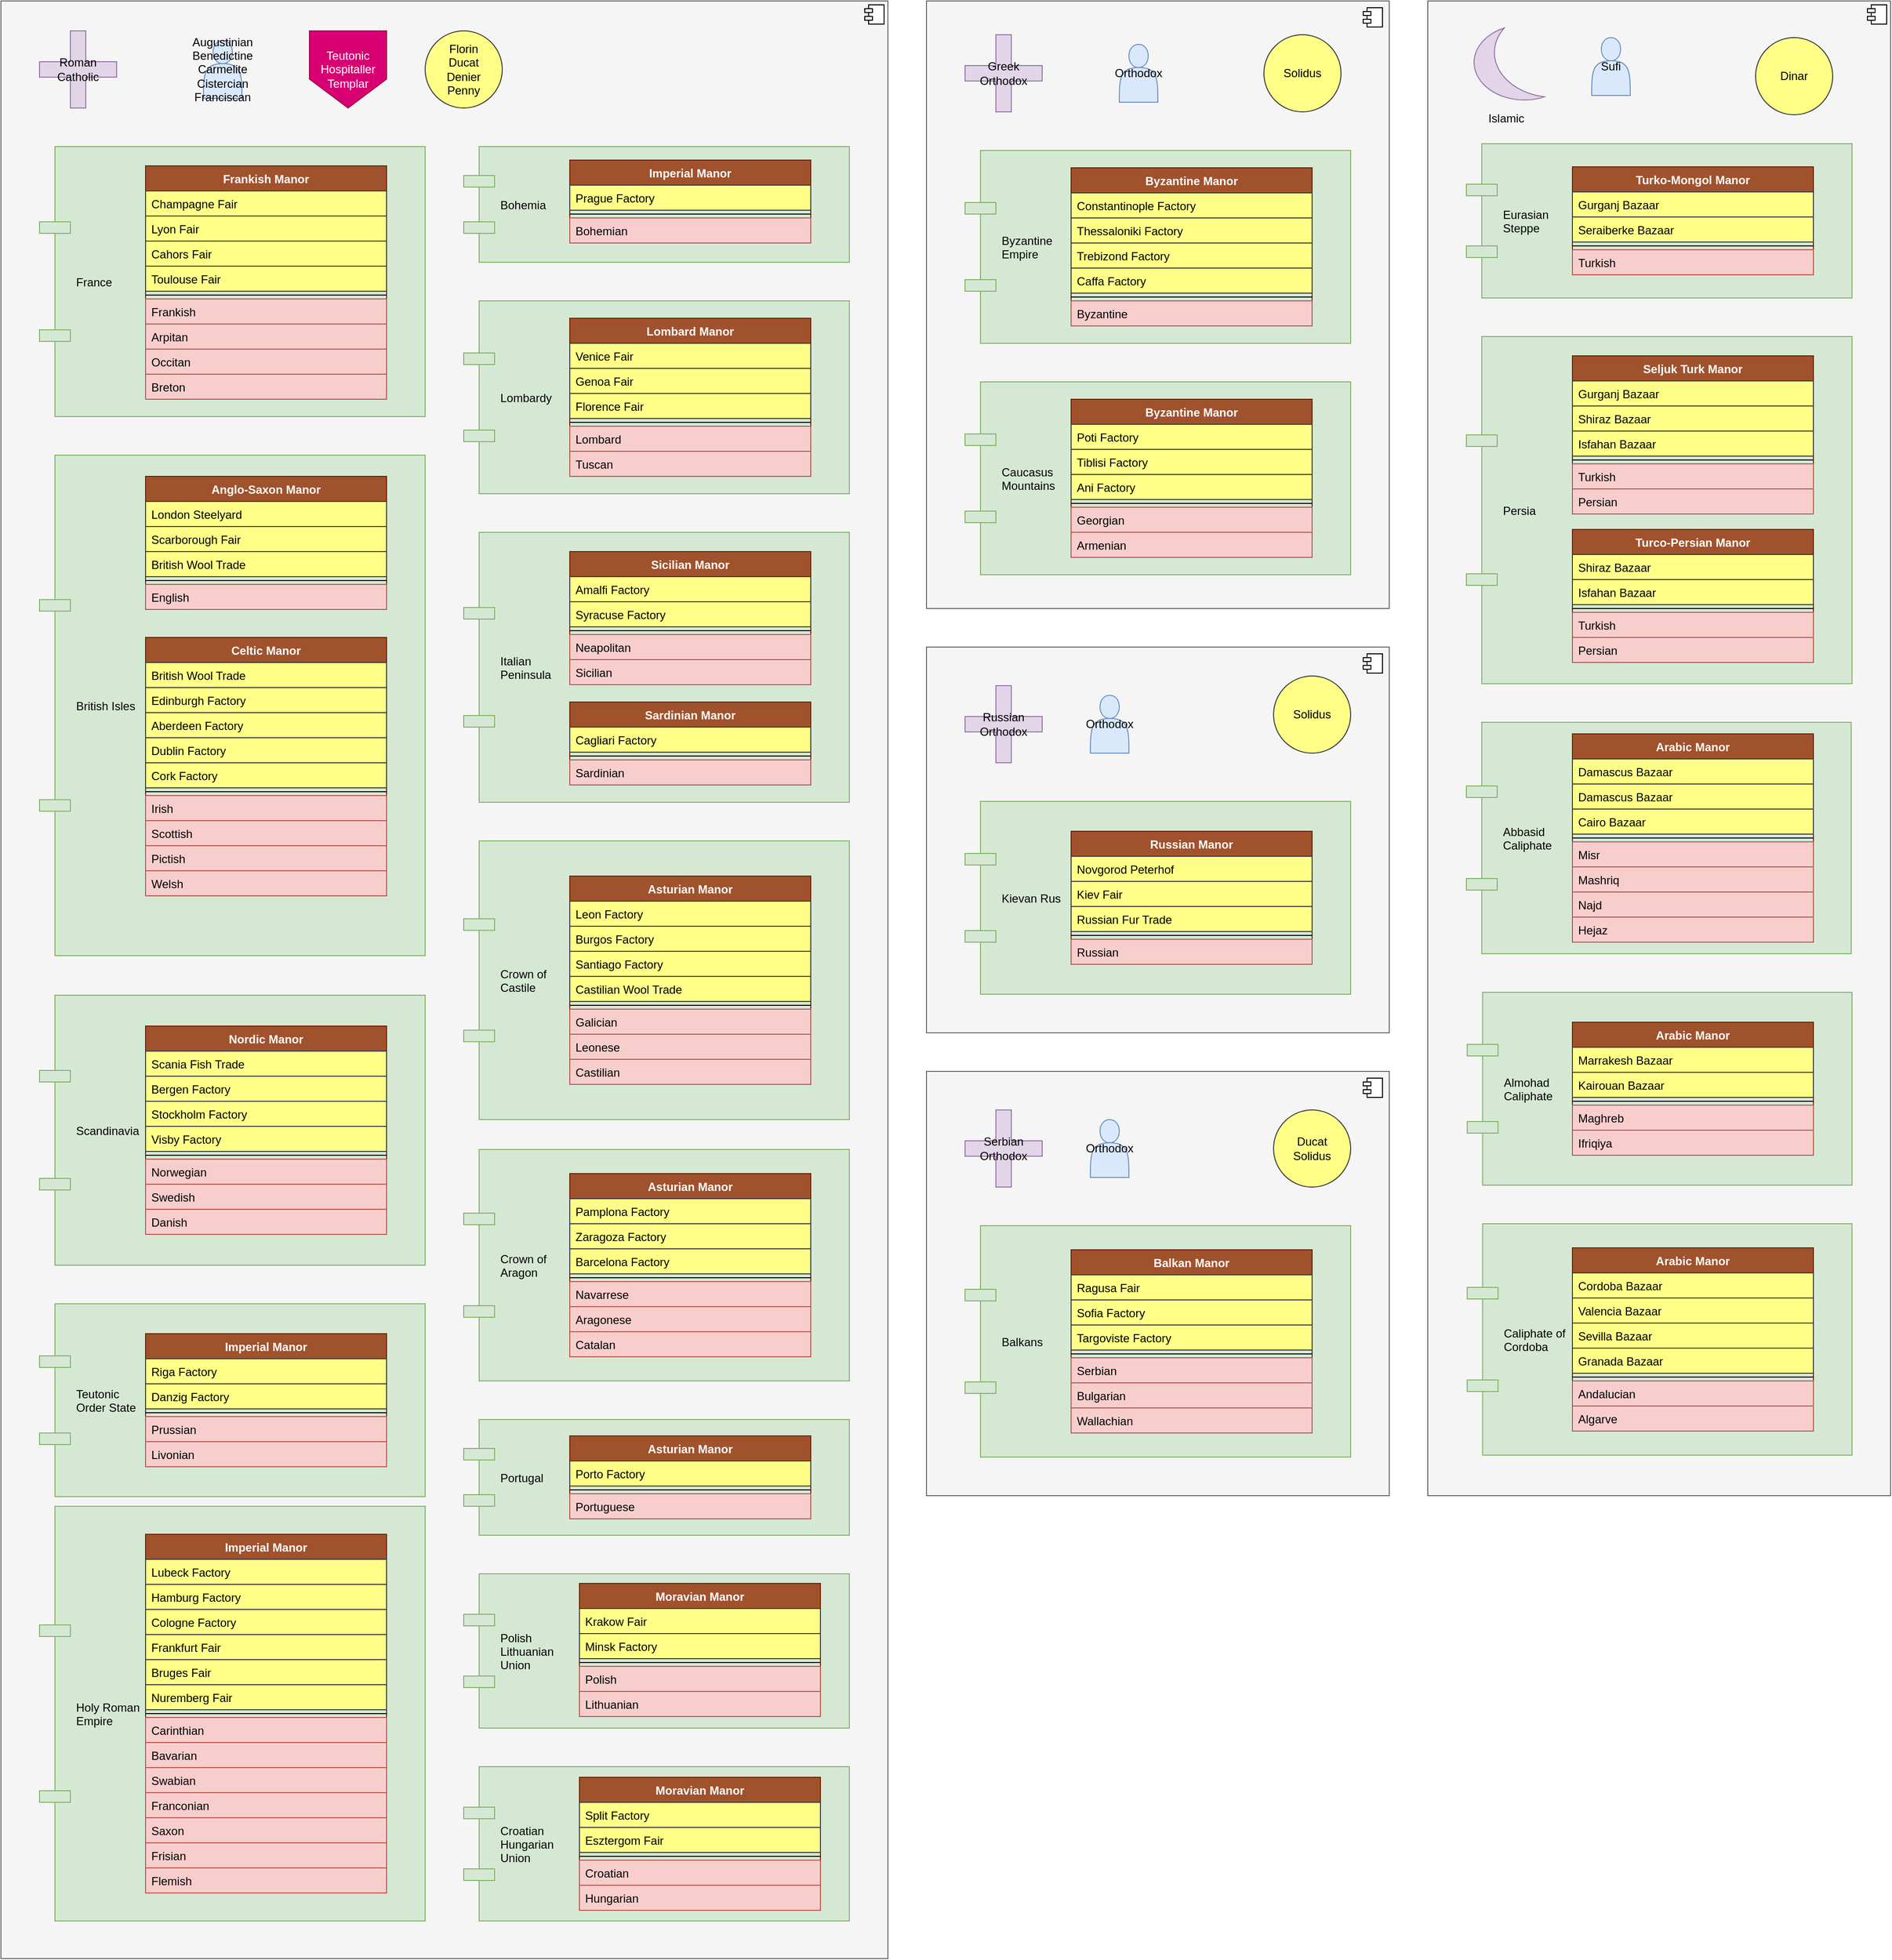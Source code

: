 <mxfile version="12.4.6" type="device"><diagram id="42X7oLRzfqpFYpjJ0rxG" name="Pagina-1"><mxGraphModel dx="3685" dy="1209" grid="1" gridSize="10" guides="1" tooltips="1" connect="1" arrows="1" fold="1" page="1" pageScale="1" pageWidth="827" pageHeight="1169" math="0" shadow="0"><root><mxCell id="V_6fFyWZ7yoixIhVky0c-0"/><mxCell id="V_6fFyWZ7yoixIhVky0c-1" parent="V_6fFyWZ7yoixIhVky0c-0"/><mxCell id="xrb9QtSR_IsnDfROhXtJ-13" value="&lt;p style=&quot;margin: 0px ; margin-top: 6px ; text-align: center&quot;&gt;&lt;br&gt;&lt;/p&gt;" style="align=left;overflow=fill;html=1;fillColor=#f5f5f5;strokeColor=#666666;fontColor=#333333;" vertex="1" parent="V_6fFyWZ7yoixIhVky0c-1"><mxGeometry x="-1640" y="40" width="920" height="2030" as="geometry"/></mxCell><mxCell id="xrb9QtSR_IsnDfROhXtJ-14" value="" style="shape=component;jettyWidth=8;jettyHeight=4;" vertex="1" parent="xrb9QtSR_IsnDfROhXtJ-13"><mxGeometry x="1" width="20" height="20" relative="1" as="geometry"><mxPoint x="-24" y="4" as="offset"/></mxGeometry></mxCell><mxCell id="OHYMq578XVfLrJWwoDNc-1" value="Roman Catholic" style="shape=cross;whiteSpace=wrap;html=1;fillColor=#e1d5e7;strokeColor=#9673a6;" parent="xrb9QtSR_IsnDfROhXtJ-13" vertex="1"><mxGeometry x="40" y="31" width="80" height="80" as="geometry"/></mxCell><mxCell id="xtVV-qJwH5xaHjnvm4NU-2" value="France" style="shape=component;align=left;spacingLeft=36;fillColor=#d5e8d4;strokeColor=#82b366;" parent="xrb9QtSR_IsnDfROhXtJ-13" vertex="1"><mxGeometry x="40" y="151" width="400" height="280" as="geometry"/></mxCell><mxCell id="6lEI782SJVAfsXgakOf1-0" value="British Isles" style="shape=component;align=left;spacingLeft=36;fillColor=#d5e8d4;strokeColor=#82b366;" parent="xrb9QtSR_IsnDfROhXtJ-13" vertex="1"><mxGeometry x="40" y="471" width="400" height="519" as="geometry"/></mxCell><mxCell id="LJ9-OPoSTkFFqMjHtOqj-0" value="Scandinavia" style="shape=component;align=left;spacingLeft=36;fillColor=#d5e8d4;strokeColor=#82b366;" parent="xrb9QtSR_IsnDfROhXtJ-13" vertex="1"><mxGeometry x="40" y="1031" width="400" height="280" as="geometry"/></mxCell><mxCell id="bky5ScRaZSqtE_tQH0fS-0" value="Teutonic&#10;Order State" style="shape=component;align=left;spacingLeft=36;fillColor=#d5e8d4;strokeColor=#82b366;" parent="xrb9QtSR_IsnDfROhXtJ-13" vertex="1"><mxGeometry x="40" y="1351" width="400" height="200" as="geometry"/></mxCell><mxCell id="vcDDyggWWmpCdl_NYV2Y-0" value="Holy Roman&#10;Empire" style="shape=component;align=left;spacingLeft=36;fillColor=#d5e8d4;strokeColor=#82b366;" parent="xrb9QtSR_IsnDfROhXtJ-13" vertex="1"><mxGeometry x="40" y="1561" width="400" height="430" as="geometry"/></mxCell><mxCell id="c8D-BKWJzv8ombC0u_Jf-0" value="Bohemia" style="shape=component;align=left;spacingLeft=36;fillColor=#d5e8d4;strokeColor=#82b366;" parent="xrb9QtSR_IsnDfROhXtJ-13" vertex="1"><mxGeometry x="480" y="151" width="400" height="120" as="geometry"/></mxCell><mxCell id="Qh48kTxBB5ykOCXopljG-0" value="Lombardy" style="shape=component;align=left;spacingLeft=36;fillColor=#d5e8d4;strokeColor=#82b366;" parent="xrb9QtSR_IsnDfROhXtJ-13" vertex="1"><mxGeometry x="480" y="311" width="400" height="200" as="geometry"/></mxCell><mxCell id="b6QR9Yr5Fyck7gEtMtta-0" value="Italian&#10;Peninsula" style="shape=component;align=left;spacingLeft=36;fillColor=#d5e8d4;strokeColor=#82b366;" parent="xrb9QtSR_IsnDfROhXtJ-13" vertex="1"><mxGeometry x="480" y="551" width="400" height="280" as="geometry"/></mxCell><mxCell id="CKAsSUHe7SjNar1g3-Jw-0" value="Crown of&#10;Castile" style="shape=component;align=left;spacingLeft=36;fillColor=#d5e8d4;strokeColor=#82b366;" parent="xrb9QtSR_IsnDfROhXtJ-13" vertex="1"><mxGeometry x="480" y="871" width="400" height="289" as="geometry"/></mxCell><mxCell id="TYkPN5uhSxYR4rkLnX__-0" value="Crown of&#10;Aragon" style="shape=component;align=left;spacingLeft=36;fillColor=#d5e8d4;strokeColor=#82b366;" parent="xrb9QtSR_IsnDfROhXtJ-13" vertex="1"><mxGeometry x="480" y="1191" width="400" height="240" as="geometry"/></mxCell><mxCell id="rMf2XSoUB8iDMLCENFtG-0" value="Portugal" style="shape=component;align=left;spacingLeft=36;fillColor=#d5e8d4;strokeColor=#82b366;" parent="xrb9QtSR_IsnDfROhXtJ-13" vertex="1"><mxGeometry x="480" y="1471" width="400" height="120" as="geometry"/></mxCell><mxCell id="qKOZBiMNIp_jYw7fZ3iC-0" value="Polish&#10;Lithuanian&#10;Union" style="shape=component;align=left;spacingLeft=36;fillColor=#d5e8d4;strokeColor=#82b366;" parent="xrb9QtSR_IsnDfROhXtJ-13" vertex="1"><mxGeometry x="480" y="1631" width="400" height="160" as="geometry"/></mxCell><mxCell id="pXcYPbtqj_VYFdOma_nx-0" value="Croatian&#10;Hungarian&#10;Union" style="shape=component;align=left;spacingLeft=36;fillColor=#d5e8d4;strokeColor=#82b366;" parent="xrb9QtSR_IsnDfROhXtJ-13" vertex="1"><mxGeometry x="480" y="1831" width="400" height="160" as="geometry"/></mxCell><mxCell id="X4B5YLvgnq-Anm43-tiP-0" value="Frankish Manor" style="swimlane;fontStyle=1;align=center;verticalAlign=top;childLayout=stackLayout;horizontal=1;startSize=26;horizontalStack=0;resizeParent=1;resizeParentMax=0;resizeLast=0;collapsible=1;marginBottom=0;fillColor=#a0522d;strokeColor=#6D1F00;fontColor=#ffffff;" parent="xrb9QtSR_IsnDfROhXtJ-13" vertex="1"><mxGeometry x="150" y="171" width="250" height="242" as="geometry"/></mxCell><mxCell id="X4B5YLvgnq-Anm43-tiP-1" value="Champagne Fair" style="text;strokeColor=#36393d;fillColor=#ffff88;align=left;verticalAlign=top;spacingLeft=4;spacingRight=4;overflow=hidden;rotatable=0;points=[[0,0.5],[1,0.5]];portConstraint=eastwest;" parent="X4B5YLvgnq-Anm43-tiP-0" vertex="1"><mxGeometry y="26" width="250" height="26" as="geometry"/></mxCell><mxCell id="vidqB-7I5BCXCAXYMk-Y-1" value="Lyon Fair" style="text;strokeColor=#36393d;fillColor=#ffff88;align=left;verticalAlign=top;spacingLeft=4;spacingRight=4;overflow=hidden;rotatable=0;points=[[0,0.5],[1,0.5]];portConstraint=eastwest;" parent="X4B5YLvgnq-Anm43-tiP-0" vertex="1"><mxGeometry y="52" width="250" height="26" as="geometry"/></mxCell><mxCell id="vidqB-7I5BCXCAXYMk-Y-2" value="Cahors Fair" style="text;strokeColor=#36393d;fillColor=#ffff88;align=left;verticalAlign=top;spacingLeft=4;spacingRight=4;overflow=hidden;rotatable=0;points=[[0,0.5],[1,0.5]];portConstraint=eastwest;" parent="X4B5YLvgnq-Anm43-tiP-0" vertex="1"><mxGeometry y="78" width="250" height="26" as="geometry"/></mxCell><mxCell id="vidqB-7I5BCXCAXYMk-Y-3" value="Toulouse Fair" style="text;strokeColor=#36393d;fillColor=#ffff88;align=left;verticalAlign=top;spacingLeft=4;spacingRight=4;overflow=hidden;rotatable=0;points=[[0,0.5],[1,0.5]];portConstraint=eastwest;" parent="X4B5YLvgnq-Anm43-tiP-0" vertex="1"><mxGeometry y="104" width="250" height="26" as="geometry"/></mxCell><mxCell id="X4B5YLvgnq-Anm43-tiP-2" value="" style="line;strokeWidth=1;fillColor=none;align=left;verticalAlign=middle;spacingTop=-1;spacingLeft=3;spacingRight=3;rotatable=0;labelPosition=right;points=[];portConstraint=eastwest;" parent="X4B5YLvgnq-Anm43-tiP-0" vertex="1"><mxGeometry y="130" width="250" height="8" as="geometry"/></mxCell><mxCell id="X4B5YLvgnq-Anm43-tiP-3" value="Frankish" style="text;strokeColor=#b85450;fillColor=#f8cecc;align=left;verticalAlign=top;spacingLeft=4;spacingRight=4;overflow=hidden;rotatable=0;points=[[0,0.5],[1,0.5]];portConstraint=eastwest;" parent="X4B5YLvgnq-Anm43-tiP-0" vertex="1"><mxGeometry y="138" width="250" height="26" as="geometry"/></mxCell><mxCell id="9jKnQBteg6cPTz0OElKZ-0" value="Arpitan" style="text;strokeColor=#b85450;fillColor=#f8cecc;align=left;verticalAlign=top;spacingLeft=4;spacingRight=4;overflow=hidden;rotatable=0;points=[[0,0.5],[1,0.5]];portConstraint=eastwest;" parent="X4B5YLvgnq-Anm43-tiP-0" vertex="1"><mxGeometry y="164" width="250" height="26" as="geometry"/></mxCell><mxCell id="YG4X_7BQ3Icg0IvHQpya-0" value="Occitan" style="text;strokeColor=#b85450;fillColor=#f8cecc;align=left;verticalAlign=top;spacingLeft=4;spacingRight=4;overflow=hidden;rotatable=0;points=[[0,0.5],[1,0.5]];portConstraint=eastwest;" parent="X4B5YLvgnq-Anm43-tiP-0" vertex="1"><mxGeometry y="190" width="250" height="26" as="geometry"/></mxCell><mxCell id="vidqB-7I5BCXCAXYMk-Y-0" value="Breton" style="text;strokeColor=#b85450;fillColor=#f8cecc;align=left;verticalAlign=top;spacingLeft=4;spacingRight=4;overflow=hidden;rotatable=0;points=[[0,0.5],[1,0.5]];portConstraint=eastwest;" parent="X4B5YLvgnq-Anm43-tiP-0" vertex="1"><mxGeometry y="216" width="250" height="26" as="geometry"/></mxCell><mxCell id="N9n61OYW9EvJpBiw1t9K-0" value="Anglo-Saxon Manor" style="swimlane;fontStyle=1;align=center;verticalAlign=top;childLayout=stackLayout;horizontal=1;startSize=26;horizontalStack=0;resizeParent=1;resizeParentMax=0;resizeLast=0;collapsible=1;marginBottom=0;fillColor=#a0522d;strokeColor=#6D1F00;fontColor=#ffffff;" parent="xrb9QtSR_IsnDfROhXtJ-13" vertex="1"><mxGeometry x="150" y="493" width="250" height="138" as="geometry"/></mxCell><mxCell id="N9n61OYW9EvJpBiw1t9K-1" value="London Steelyard" style="text;strokeColor=#36393d;fillColor=#ffff88;align=left;verticalAlign=top;spacingLeft=4;spacingRight=4;overflow=hidden;rotatable=0;points=[[0,0.5],[1,0.5]];portConstraint=eastwest;" parent="N9n61OYW9EvJpBiw1t9K-0" vertex="1"><mxGeometry y="26" width="250" height="26" as="geometry"/></mxCell><mxCell id="6t75yjK8mB6HX-wrpn1t-8" value="Scarborough Fair" style="text;strokeColor=#36393d;fillColor=#ffff88;align=left;verticalAlign=top;spacingLeft=4;spacingRight=4;overflow=hidden;rotatable=0;points=[[0,0.5],[1,0.5]];portConstraint=eastwest;" vertex="1" parent="N9n61OYW9EvJpBiw1t9K-0"><mxGeometry y="52" width="250" height="26" as="geometry"/></mxCell><mxCell id="N9n61OYW9EvJpBiw1t9K-2" value="British Wool Trade" style="text;strokeColor=#36393d;fillColor=#ffff88;align=left;verticalAlign=top;spacingLeft=4;spacingRight=4;overflow=hidden;rotatable=0;points=[[0,0.5],[1,0.5]];portConstraint=eastwest;" parent="N9n61OYW9EvJpBiw1t9K-0" vertex="1"><mxGeometry y="78" width="250" height="26" as="geometry"/></mxCell><mxCell id="N9n61OYW9EvJpBiw1t9K-5" value="" style="line;strokeWidth=1;fillColor=none;align=left;verticalAlign=middle;spacingTop=-1;spacingLeft=3;spacingRight=3;rotatable=0;labelPosition=right;points=[];portConstraint=eastwest;" parent="N9n61OYW9EvJpBiw1t9K-0" vertex="1"><mxGeometry y="104" width="250" height="8" as="geometry"/></mxCell><mxCell id="N9n61OYW9EvJpBiw1t9K-6" value="English" style="text;strokeColor=#b85450;fillColor=#f8cecc;align=left;verticalAlign=top;spacingLeft=4;spacingRight=4;overflow=hidden;rotatable=0;points=[[0,0.5],[1,0.5]];portConstraint=eastwest;" parent="N9n61OYW9EvJpBiw1t9K-0" vertex="1"><mxGeometry y="112" width="250" height="26" as="geometry"/></mxCell><mxCell id="ueHybcN7eL2eDRn1DVbn-0" value="Nordic Manor" style="swimlane;fontStyle=1;align=center;verticalAlign=top;childLayout=stackLayout;horizontal=1;startSize=26;horizontalStack=0;resizeParent=1;resizeParentMax=0;resizeLast=0;collapsible=1;marginBottom=0;fillColor=#a0522d;strokeColor=#6D1F00;fontColor=#ffffff;" vertex="1" parent="xrb9QtSR_IsnDfROhXtJ-13"><mxGeometry x="150" y="1063" width="250" height="216" as="geometry"/></mxCell><mxCell id="ueHybcN7eL2eDRn1DVbn-1" value="Scania Fish Trade" style="text;strokeColor=#36393d;fillColor=#ffff88;align=left;verticalAlign=top;spacingLeft=4;spacingRight=4;overflow=hidden;rotatable=0;points=[[0,0.5],[1,0.5]];portConstraint=eastwest;" vertex="1" parent="ueHybcN7eL2eDRn1DVbn-0"><mxGeometry y="26" width="250" height="26" as="geometry"/></mxCell><mxCell id="ueHybcN7eL2eDRn1DVbn-7" value="Bergen Factory" style="text;strokeColor=#36393d;fillColor=#ffff88;align=left;verticalAlign=top;spacingLeft=4;spacingRight=4;overflow=hidden;rotatable=0;points=[[0,0.5],[1,0.5]];portConstraint=eastwest;" vertex="1" parent="ueHybcN7eL2eDRn1DVbn-0"><mxGeometry y="52" width="250" height="26" as="geometry"/></mxCell><mxCell id="ueHybcN7eL2eDRn1DVbn-8" value="Stockholm Factory" style="text;strokeColor=#36393d;fillColor=#ffff88;align=left;verticalAlign=top;spacingLeft=4;spacingRight=4;overflow=hidden;rotatable=0;points=[[0,0.5],[1,0.5]];portConstraint=eastwest;" vertex="1" parent="ueHybcN7eL2eDRn1DVbn-0"><mxGeometry y="78" width="250" height="26" as="geometry"/></mxCell><mxCell id="ueHybcN7eL2eDRn1DVbn-9" value="Visby Factory" style="text;strokeColor=#36393d;fillColor=#ffff88;align=left;verticalAlign=top;spacingLeft=4;spacingRight=4;overflow=hidden;rotatable=0;points=[[0,0.5],[1,0.5]];portConstraint=eastwest;" vertex="1" parent="ueHybcN7eL2eDRn1DVbn-0"><mxGeometry y="104" width="250" height="26" as="geometry"/></mxCell><mxCell id="ueHybcN7eL2eDRn1DVbn-2" value="" style="line;strokeWidth=1;fillColor=none;align=left;verticalAlign=middle;spacingTop=-1;spacingLeft=3;spacingRight=3;rotatable=0;labelPosition=right;points=[];portConstraint=eastwest;" vertex="1" parent="ueHybcN7eL2eDRn1DVbn-0"><mxGeometry y="130" width="250" height="8" as="geometry"/></mxCell><mxCell id="ueHybcN7eL2eDRn1DVbn-3" value="Norwegian" style="text;strokeColor=#b85450;fillColor=#f8cecc;align=left;verticalAlign=top;spacingLeft=4;spacingRight=4;overflow=hidden;rotatable=0;points=[[0,0.5],[1,0.5]];portConstraint=eastwest;" vertex="1" parent="ueHybcN7eL2eDRn1DVbn-0"><mxGeometry y="138" width="250" height="26" as="geometry"/></mxCell><mxCell id="ueHybcN7eL2eDRn1DVbn-4" value="Swedish" style="text;strokeColor=#b85450;fillColor=#f8cecc;align=left;verticalAlign=top;spacingLeft=4;spacingRight=4;overflow=hidden;rotatable=0;points=[[0,0.5],[1,0.5]];portConstraint=eastwest;" vertex="1" parent="ueHybcN7eL2eDRn1DVbn-0"><mxGeometry y="164" width="250" height="26" as="geometry"/></mxCell><mxCell id="ueHybcN7eL2eDRn1DVbn-5" value="Danish" style="text;strokeColor=#b85450;fillColor=#f8cecc;align=left;verticalAlign=top;spacingLeft=4;spacingRight=4;overflow=hidden;rotatable=0;points=[[0,0.5],[1,0.5]];portConstraint=eastwest;" vertex="1" parent="ueHybcN7eL2eDRn1DVbn-0"><mxGeometry y="190" width="250" height="26" as="geometry"/></mxCell><mxCell id="1duqhJLTwa9GXCP3SMol-0" value="Imperial Manor" style="swimlane;fontStyle=1;align=center;verticalAlign=top;childLayout=stackLayout;horizontal=1;startSize=26;horizontalStack=0;resizeParent=1;resizeParentMax=0;resizeLast=0;collapsible=1;marginBottom=0;fillColor=#a0522d;strokeColor=#6D1F00;fontColor=#ffffff;" vertex="1" parent="xrb9QtSR_IsnDfROhXtJ-13"><mxGeometry x="150" y="1382" width="250" height="138" as="geometry"/></mxCell><mxCell id="1duqhJLTwa9GXCP3SMol-1" value="Riga Factory" style="text;strokeColor=#36393d;fillColor=#ffff88;align=left;verticalAlign=top;spacingLeft=4;spacingRight=4;overflow=hidden;rotatable=0;points=[[0,0.5],[1,0.5]];portConstraint=eastwest;" vertex="1" parent="1duqhJLTwa9GXCP3SMol-0"><mxGeometry y="26" width="250" height="26" as="geometry"/></mxCell><mxCell id="1duqhJLTwa9GXCP3SMol-2" value="Danzig Factory" style="text;strokeColor=#36393d;fillColor=#ffff88;align=left;verticalAlign=top;spacingLeft=4;spacingRight=4;overflow=hidden;rotatable=0;points=[[0,0.5],[1,0.5]];portConstraint=eastwest;" vertex="1" parent="1duqhJLTwa9GXCP3SMol-0"><mxGeometry y="52" width="250" height="26" as="geometry"/></mxCell><mxCell id="1duqhJLTwa9GXCP3SMol-5" value="" style="line;strokeWidth=1;fillColor=none;align=left;verticalAlign=middle;spacingTop=-1;spacingLeft=3;spacingRight=3;rotatable=0;labelPosition=right;points=[];portConstraint=eastwest;" vertex="1" parent="1duqhJLTwa9GXCP3SMol-0"><mxGeometry y="78" width="250" height="8" as="geometry"/></mxCell><mxCell id="1duqhJLTwa9GXCP3SMol-6" value="Prussian" style="text;strokeColor=#b85450;fillColor=#f8cecc;align=left;verticalAlign=top;spacingLeft=4;spacingRight=4;overflow=hidden;rotatable=0;points=[[0,0.5],[1,0.5]];portConstraint=eastwest;" vertex="1" parent="1duqhJLTwa9GXCP3SMol-0"><mxGeometry y="86" width="250" height="26" as="geometry"/></mxCell><mxCell id="1duqhJLTwa9GXCP3SMol-7" value="Livonian" style="text;strokeColor=#b85450;fillColor=#f8cecc;align=left;verticalAlign=top;spacingLeft=4;spacingRight=4;overflow=hidden;rotatable=0;points=[[0,0.5],[1,0.5]];portConstraint=eastwest;" vertex="1" parent="1duqhJLTwa9GXCP3SMol-0"><mxGeometry y="112" width="250" height="26" as="geometry"/></mxCell><mxCell id="1duqhJLTwa9GXCP3SMol-9" value="Imperial Manor" style="swimlane;fontStyle=1;align=center;verticalAlign=top;childLayout=stackLayout;horizontal=1;startSize=26;horizontalStack=0;resizeParent=1;resizeParentMax=0;resizeLast=0;collapsible=1;marginBottom=0;fillColor=#a0522d;strokeColor=#6D1F00;fontColor=#ffffff;" vertex="1" parent="xrb9QtSR_IsnDfROhXtJ-13"><mxGeometry x="150" y="1590" width="250" height="372" as="geometry"/></mxCell><mxCell id="1duqhJLTwa9GXCP3SMol-10" value="Lubeck Factory" style="text;strokeColor=#36393d;fillColor=#ffff88;align=left;verticalAlign=top;spacingLeft=4;spacingRight=4;overflow=hidden;rotatable=0;points=[[0,0.5],[1,0.5]];portConstraint=eastwest;" vertex="1" parent="1duqhJLTwa9GXCP3SMol-9"><mxGeometry y="26" width="250" height="26" as="geometry"/></mxCell><mxCell id="1duqhJLTwa9GXCP3SMol-11" value="Hamburg Factory" style="text;strokeColor=#36393d;fillColor=#ffff88;align=left;verticalAlign=top;spacingLeft=4;spacingRight=4;overflow=hidden;rotatable=0;points=[[0,0.5],[1,0.5]];portConstraint=eastwest;" vertex="1" parent="1duqhJLTwa9GXCP3SMol-9"><mxGeometry y="52" width="250" height="26" as="geometry"/></mxCell><mxCell id="YNfWM4POSVMibREpBWfl-0" value="Cologne Factory" style="text;strokeColor=#36393d;fillColor=#ffff88;align=left;verticalAlign=top;spacingLeft=4;spacingRight=4;overflow=hidden;rotatable=0;points=[[0,0.5],[1,0.5]];portConstraint=eastwest;" vertex="1" parent="1duqhJLTwa9GXCP3SMol-9"><mxGeometry y="78" width="250" height="26" as="geometry"/></mxCell><mxCell id="6t75yjK8mB6HX-wrpn1t-1" value="Frankfurt Fair" style="text;strokeColor=#36393d;fillColor=#ffff88;align=left;verticalAlign=top;spacingLeft=4;spacingRight=4;overflow=hidden;rotatable=0;points=[[0,0.5],[1,0.5]];portConstraint=eastwest;" vertex="1" parent="1duqhJLTwa9GXCP3SMol-9"><mxGeometry y="104" width="250" height="26" as="geometry"/></mxCell><mxCell id="YNfWM4POSVMibREpBWfl-1" value="Bruges Fair" style="text;strokeColor=#36393d;fillColor=#ffff88;align=left;verticalAlign=top;spacingLeft=4;spacingRight=4;overflow=hidden;rotatable=0;points=[[0,0.5],[1,0.5]];portConstraint=eastwest;" vertex="1" parent="1duqhJLTwa9GXCP3SMol-9"><mxGeometry y="130" width="250" height="26" as="geometry"/></mxCell><mxCell id="YNfWM4POSVMibREpBWfl-2" value="Nuremberg Fair" style="text;strokeColor=#36393d;fillColor=#ffff88;align=left;verticalAlign=top;spacingLeft=4;spacingRight=4;overflow=hidden;rotatable=0;points=[[0,0.5],[1,0.5]];portConstraint=eastwest;" vertex="1" parent="1duqhJLTwa9GXCP3SMol-9"><mxGeometry y="156" width="250" height="26" as="geometry"/></mxCell><mxCell id="1duqhJLTwa9GXCP3SMol-12" value="" style="line;strokeWidth=1;fillColor=none;align=left;verticalAlign=middle;spacingTop=-1;spacingLeft=3;spacingRight=3;rotatable=0;labelPosition=right;points=[];portConstraint=eastwest;" vertex="1" parent="1duqhJLTwa9GXCP3SMol-9"><mxGeometry y="182" width="250" height="8" as="geometry"/></mxCell><mxCell id="1duqhJLTwa9GXCP3SMol-13" value="Carinthian" style="text;strokeColor=#b85450;fillColor=#f8cecc;align=left;verticalAlign=top;spacingLeft=4;spacingRight=4;overflow=hidden;rotatable=0;points=[[0,0.5],[1,0.5]];portConstraint=eastwest;" vertex="1" parent="1duqhJLTwa9GXCP3SMol-9"><mxGeometry y="190" width="250" height="26" as="geometry"/></mxCell><mxCell id="1duqhJLTwa9GXCP3SMol-14" value="Bavarian" style="text;strokeColor=#b85450;fillColor=#f8cecc;align=left;verticalAlign=top;spacingLeft=4;spacingRight=4;overflow=hidden;rotatable=0;points=[[0,0.5],[1,0.5]];portConstraint=eastwest;" vertex="1" parent="1duqhJLTwa9GXCP3SMol-9"><mxGeometry y="216" width="250" height="26" as="geometry"/></mxCell><mxCell id="6t75yjK8mB6HX-wrpn1t-0" value="Swabian" style="text;strokeColor=#b85450;fillColor=#f8cecc;align=left;verticalAlign=top;spacingLeft=4;spacingRight=4;overflow=hidden;rotatable=0;points=[[0,0.5],[1,0.5]];portConstraint=eastwest;" vertex="1" parent="1duqhJLTwa9GXCP3SMol-9"><mxGeometry y="242" width="250" height="26" as="geometry"/></mxCell><mxCell id="BI4_zHNqi7J30-RK65Nx-1" value="Franconian" style="text;strokeColor=#b85450;fillColor=#f8cecc;align=left;verticalAlign=top;spacingLeft=4;spacingRight=4;overflow=hidden;rotatable=0;points=[[0,0.5],[1,0.5]];portConstraint=eastwest;" vertex="1" parent="1duqhJLTwa9GXCP3SMol-9"><mxGeometry y="268" width="250" height="26" as="geometry"/></mxCell><mxCell id="BI4_zHNqi7J30-RK65Nx-2" value="Saxon" style="text;strokeColor=#b85450;fillColor=#f8cecc;align=left;verticalAlign=top;spacingLeft=4;spacingRight=4;overflow=hidden;rotatable=0;points=[[0,0.5],[1,0.5]];portConstraint=eastwest;" vertex="1" parent="1duqhJLTwa9GXCP3SMol-9"><mxGeometry y="294" width="250" height="26" as="geometry"/></mxCell><mxCell id="BI4_zHNqi7J30-RK65Nx-3" value="Frisian" style="text;strokeColor=#b85450;fillColor=#f8cecc;align=left;verticalAlign=top;spacingLeft=4;spacingRight=4;overflow=hidden;rotatable=0;points=[[0,0.5],[1,0.5]];portConstraint=eastwest;" vertex="1" parent="1duqhJLTwa9GXCP3SMol-9"><mxGeometry y="320" width="250" height="26" as="geometry"/></mxCell><mxCell id="BI4_zHNqi7J30-RK65Nx-4" value="Flemish" style="text;strokeColor=#b85450;fillColor=#f8cecc;align=left;verticalAlign=top;spacingLeft=4;spacingRight=4;overflow=hidden;rotatable=0;points=[[0,0.5],[1,0.5]];portConstraint=eastwest;" vertex="1" parent="1duqhJLTwa9GXCP3SMol-9"><mxGeometry y="346" width="250" height="26" as="geometry"/></mxCell><mxCell id="6t75yjK8mB6HX-wrpn1t-2" value="Imperial Manor" style="swimlane;fontStyle=1;align=center;verticalAlign=top;childLayout=stackLayout;horizontal=1;startSize=26;horizontalStack=0;resizeParent=1;resizeParentMax=0;resizeLast=0;collapsible=1;marginBottom=0;fillColor=#a0522d;strokeColor=#6D1F00;fontColor=#ffffff;" vertex="1" parent="xrb9QtSR_IsnDfROhXtJ-13"><mxGeometry x="590" y="165" width="250" height="86" as="geometry"/></mxCell><mxCell id="6t75yjK8mB6HX-wrpn1t-3" value="Prague Factory" style="text;strokeColor=#36393d;fillColor=#ffff88;align=left;verticalAlign=top;spacingLeft=4;spacingRight=4;overflow=hidden;rotatable=0;points=[[0,0.5],[1,0.5]];portConstraint=eastwest;" vertex="1" parent="6t75yjK8mB6HX-wrpn1t-2"><mxGeometry y="26" width="250" height="26" as="geometry"/></mxCell><mxCell id="6t75yjK8mB6HX-wrpn1t-5" value="" style="line;strokeWidth=1;fillColor=none;align=left;verticalAlign=middle;spacingTop=-1;spacingLeft=3;spacingRight=3;rotatable=0;labelPosition=right;points=[];portConstraint=eastwest;" vertex="1" parent="6t75yjK8mB6HX-wrpn1t-2"><mxGeometry y="52" width="250" height="8" as="geometry"/></mxCell><mxCell id="6t75yjK8mB6HX-wrpn1t-6" value="Bohemian" style="text;strokeColor=#b85450;fillColor=#f8cecc;align=left;verticalAlign=top;spacingLeft=4;spacingRight=4;overflow=hidden;rotatable=0;points=[[0,0.5],[1,0.5]];portConstraint=eastwest;" vertex="1" parent="6t75yjK8mB6HX-wrpn1t-2"><mxGeometry y="60" width="250" height="26" as="geometry"/></mxCell><mxCell id="6t75yjK8mB6HX-wrpn1t-9" value="Lombard Manor" style="swimlane;fontStyle=1;align=center;verticalAlign=top;childLayout=stackLayout;horizontal=1;startSize=26;horizontalStack=0;resizeParent=1;resizeParentMax=0;resizeLast=0;collapsible=1;marginBottom=0;fillColor=#a0522d;strokeColor=#6D1F00;fontColor=#ffffff;" vertex="1" parent="xrb9QtSR_IsnDfROhXtJ-13"><mxGeometry x="590" y="329" width="250" height="164" as="geometry"/></mxCell><mxCell id="6t75yjK8mB6HX-wrpn1t-10" value="Venice Fair" style="text;strokeColor=#36393d;fillColor=#ffff88;align=left;verticalAlign=top;spacingLeft=4;spacingRight=4;overflow=hidden;rotatable=0;points=[[0,0.5],[1,0.5]];portConstraint=eastwest;" vertex="1" parent="6t75yjK8mB6HX-wrpn1t-9"><mxGeometry y="26" width="250" height="26" as="geometry"/></mxCell><mxCell id="6t75yjK8mB6HX-wrpn1t-11" value="Genoa Fair" style="text;strokeColor=#36393d;fillColor=#ffff88;align=left;verticalAlign=top;spacingLeft=4;spacingRight=4;overflow=hidden;rotatable=0;points=[[0,0.5],[1,0.5]];portConstraint=eastwest;" vertex="1" parent="6t75yjK8mB6HX-wrpn1t-9"><mxGeometry y="52" width="250" height="26" as="geometry"/></mxCell><mxCell id="6U0gStIoDlXomynXSJtt-0" value="Florence Fair" style="text;strokeColor=#36393d;fillColor=#ffff88;align=left;verticalAlign=top;spacingLeft=4;spacingRight=4;overflow=hidden;rotatable=0;points=[[0,0.5],[1,0.5]];portConstraint=eastwest;" vertex="1" parent="6t75yjK8mB6HX-wrpn1t-9"><mxGeometry y="78" width="250" height="26" as="geometry"/></mxCell><mxCell id="6t75yjK8mB6HX-wrpn1t-12" value="" style="line;strokeWidth=1;fillColor=none;align=left;verticalAlign=middle;spacingTop=-1;spacingLeft=3;spacingRight=3;rotatable=0;labelPosition=right;points=[];portConstraint=eastwest;" vertex="1" parent="6t75yjK8mB6HX-wrpn1t-9"><mxGeometry y="104" width="250" height="8" as="geometry"/></mxCell><mxCell id="6t75yjK8mB6HX-wrpn1t-13" value="Lombard" style="text;strokeColor=#b85450;fillColor=#f8cecc;align=left;verticalAlign=top;spacingLeft=4;spacingRight=4;overflow=hidden;rotatable=0;points=[[0,0.5],[1,0.5]];portConstraint=eastwest;" vertex="1" parent="6t75yjK8mB6HX-wrpn1t-9"><mxGeometry y="112" width="250" height="26" as="geometry"/></mxCell><mxCell id="6t75yjK8mB6HX-wrpn1t-14" value="Tuscan" style="text;strokeColor=#b85450;fillColor=#f8cecc;align=left;verticalAlign=top;spacingLeft=4;spacingRight=4;overflow=hidden;rotatable=0;points=[[0,0.5],[1,0.5]];portConstraint=eastwest;" vertex="1" parent="6t75yjK8mB6HX-wrpn1t-9"><mxGeometry y="138" width="250" height="26" as="geometry"/></mxCell><mxCell id="amSR4s6ZonyZDgzecKFi-0" value="Sicilian Manor" style="swimlane;fontStyle=1;align=center;verticalAlign=top;childLayout=stackLayout;horizontal=1;startSize=26;horizontalStack=0;resizeParent=1;resizeParentMax=0;resizeLast=0;collapsible=1;marginBottom=0;fillColor=#a0522d;strokeColor=#6D1F00;fontColor=#ffffff;" vertex="1" parent="xrb9QtSR_IsnDfROhXtJ-13"><mxGeometry x="590" y="571" width="250" height="138" as="geometry"/></mxCell><mxCell id="amSR4s6ZonyZDgzecKFi-1" value="Amalfi Factory" style="text;strokeColor=#36393d;fillColor=#ffff88;align=left;verticalAlign=top;spacingLeft=4;spacingRight=4;overflow=hidden;rotatable=0;points=[[0,0.5],[1,0.5]];portConstraint=eastwest;" vertex="1" parent="amSR4s6ZonyZDgzecKFi-0"><mxGeometry y="26" width="250" height="26" as="geometry"/></mxCell><mxCell id="xrb9QtSR_IsnDfROhXtJ-4" value="Syracuse Factory" style="text;strokeColor=#36393d;fillColor=#ffff88;align=left;verticalAlign=top;spacingLeft=4;spacingRight=4;overflow=hidden;rotatable=0;points=[[0,0.5],[1,0.5]];portConstraint=eastwest;" vertex="1" parent="amSR4s6ZonyZDgzecKFi-0"><mxGeometry y="52" width="250" height="26" as="geometry"/></mxCell><mxCell id="amSR4s6ZonyZDgzecKFi-4" value="" style="line;strokeWidth=1;fillColor=none;align=left;verticalAlign=middle;spacingTop=-1;spacingLeft=3;spacingRight=3;rotatable=0;labelPosition=right;points=[];portConstraint=eastwest;" vertex="1" parent="amSR4s6ZonyZDgzecKFi-0"><mxGeometry y="78" width="250" height="8" as="geometry"/></mxCell><mxCell id="amSR4s6ZonyZDgzecKFi-5" value="Neapolitan" style="text;strokeColor=#b85450;fillColor=#f8cecc;align=left;verticalAlign=top;spacingLeft=4;spacingRight=4;overflow=hidden;rotatable=0;points=[[0,0.5],[1,0.5]];portConstraint=eastwest;" vertex="1" parent="amSR4s6ZonyZDgzecKFi-0"><mxGeometry y="86" width="250" height="26" as="geometry"/></mxCell><mxCell id="amSR4s6ZonyZDgzecKFi-12" value="Sicilian" style="text;strokeColor=#b85450;fillColor=#f8cecc;align=left;verticalAlign=top;spacingLeft=4;spacingRight=4;overflow=hidden;rotatable=0;points=[[0,0.5],[1,0.5]];portConstraint=eastwest;" vertex="1" parent="amSR4s6ZonyZDgzecKFi-0"><mxGeometry y="112" width="250" height="26" as="geometry"/></mxCell><mxCell id="amSR4s6ZonyZDgzecKFi-6" value="Sardinian Manor" style="swimlane;fontStyle=1;align=center;verticalAlign=top;childLayout=stackLayout;horizontal=1;startSize=26;horizontalStack=0;resizeParent=1;resizeParentMax=0;resizeLast=0;collapsible=1;marginBottom=0;fillColor=#a0522d;strokeColor=#6D1F00;fontColor=#ffffff;" vertex="1" parent="xrb9QtSR_IsnDfROhXtJ-13"><mxGeometry x="590" y="727" width="250" height="86" as="geometry"/></mxCell><mxCell id="amSR4s6ZonyZDgzecKFi-8" value="Cagliari Factory" style="text;strokeColor=#36393d;fillColor=#ffff88;align=left;verticalAlign=top;spacingLeft=4;spacingRight=4;overflow=hidden;rotatable=0;points=[[0,0.5],[1,0.5]];portConstraint=eastwest;" vertex="1" parent="amSR4s6ZonyZDgzecKFi-6"><mxGeometry y="26" width="250" height="26" as="geometry"/></mxCell><mxCell id="amSR4s6ZonyZDgzecKFi-10" value="" style="line;strokeWidth=1;fillColor=none;align=left;verticalAlign=middle;spacingTop=-1;spacingLeft=3;spacingRight=3;rotatable=0;labelPosition=right;points=[];portConstraint=eastwest;" vertex="1" parent="amSR4s6ZonyZDgzecKFi-6"><mxGeometry y="52" width="250" height="8" as="geometry"/></mxCell><mxCell id="amSR4s6ZonyZDgzecKFi-11" value="Sardinian" style="text;strokeColor=#b85450;fillColor=#f8cecc;align=left;verticalAlign=top;spacingLeft=4;spacingRight=4;overflow=hidden;rotatable=0;points=[[0,0.5],[1,0.5]];portConstraint=eastwest;" vertex="1" parent="amSR4s6ZonyZDgzecKFi-6"><mxGeometry y="60" width="250" height="26" as="geometry"/></mxCell><mxCell id="YM3oeu8bDnCG1CCMivuT-0" value="Asturian Manor" style="swimlane;fontStyle=1;align=center;verticalAlign=top;childLayout=stackLayout;horizontal=1;startSize=26;horizontalStack=0;resizeParent=1;resizeParentMax=0;resizeLast=0;collapsible=1;marginBottom=0;fillColor=#a0522d;strokeColor=#6D1F00;fontColor=#ffffff;" vertex="1" parent="xrb9QtSR_IsnDfROhXtJ-13"><mxGeometry x="590" y="907.5" width="250" height="216" as="geometry"/></mxCell><mxCell id="YM3oeu8bDnCG1CCMivuT-1" value="Leon Factory" style="text;strokeColor=#36393d;fillColor=#ffff88;align=left;verticalAlign=top;spacingLeft=4;spacingRight=4;overflow=hidden;rotatable=0;points=[[0,0.5],[1,0.5]];portConstraint=eastwest;" vertex="1" parent="YM3oeu8bDnCG1CCMivuT-0"><mxGeometry y="26" width="250" height="26" as="geometry"/></mxCell><mxCell id="YM3oeu8bDnCG1CCMivuT-2" value="Burgos Factory" style="text;strokeColor=#36393d;fillColor=#ffff88;align=left;verticalAlign=top;spacingLeft=4;spacingRight=4;overflow=hidden;rotatable=0;points=[[0,0.5],[1,0.5]];portConstraint=eastwest;" vertex="1" parent="YM3oeu8bDnCG1CCMivuT-0"><mxGeometry y="52" width="250" height="26" as="geometry"/></mxCell><mxCell id="YM3oeu8bDnCG1CCMivuT-3" value="Santiago Factory" style="text;strokeColor=#36393d;fillColor=#ffff88;align=left;verticalAlign=top;spacingLeft=4;spacingRight=4;overflow=hidden;rotatable=0;points=[[0,0.5],[1,0.5]];portConstraint=eastwest;" vertex="1" parent="YM3oeu8bDnCG1CCMivuT-0"><mxGeometry y="78" width="250" height="26" as="geometry"/></mxCell><mxCell id="Ziz7KLanAHeSPqJXQ6p1-0" value="Castilian Wool Trade" style="text;strokeColor=#36393d;fillColor=#ffff88;align=left;verticalAlign=top;spacingLeft=4;spacingRight=4;overflow=hidden;rotatable=0;points=[[0,0.5],[1,0.5]];portConstraint=eastwest;" vertex="1" parent="YM3oeu8bDnCG1CCMivuT-0"><mxGeometry y="104" width="250" height="26" as="geometry"/></mxCell><mxCell id="YM3oeu8bDnCG1CCMivuT-4" value="" style="line;strokeWidth=1;fillColor=none;align=left;verticalAlign=middle;spacingTop=-1;spacingLeft=3;spacingRight=3;rotatable=0;labelPosition=right;points=[];portConstraint=eastwest;" vertex="1" parent="YM3oeu8bDnCG1CCMivuT-0"><mxGeometry y="130" width="250" height="8" as="geometry"/></mxCell><mxCell id="YM3oeu8bDnCG1CCMivuT-5" value="Galician" style="text;strokeColor=#b85450;fillColor=#f8cecc;align=left;verticalAlign=top;spacingLeft=4;spacingRight=4;overflow=hidden;rotatable=0;points=[[0,0.5],[1,0.5]];portConstraint=eastwest;" vertex="1" parent="YM3oeu8bDnCG1CCMivuT-0"><mxGeometry y="138" width="250" height="26" as="geometry"/></mxCell><mxCell id="AvsdonIkwwqHQ8RqCAyR-0" value="Leonese" style="text;strokeColor=#b85450;fillColor=#f8cecc;align=left;verticalAlign=top;spacingLeft=4;spacingRight=4;overflow=hidden;rotatable=0;points=[[0,0.5],[1,0.5]];portConstraint=eastwest;" vertex="1" parent="YM3oeu8bDnCG1CCMivuT-0"><mxGeometry y="164" width="250" height="26" as="geometry"/></mxCell><mxCell id="AvsdonIkwwqHQ8RqCAyR-1" value="Castilian" style="text;strokeColor=#b85450;fillColor=#f8cecc;align=left;verticalAlign=top;spacingLeft=4;spacingRight=4;overflow=hidden;rotatable=0;points=[[0,0.5],[1,0.5]];portConstraint=eastwest;" vertex="1" parent="YM3oeu8bDnCG1CCMivuT-0"><mxGeometry y="190" width="250" height="26" as="geometry"/></mxCell><mxCell id="JtBHOX7yw2UahRoBbTvz-0" value="Asturian Manor" style="swimlane;fontStyle=1;align=center;verticalAlign=top;childLayout=stackLayout;horizontal=1;startSize=26;horizontalStack=0;resizeParent=1;resizeParentMax=0;resizeLast=0;collapsible=1;marginBottom=0;fillColor=#a0522d;strokeColor=#6D1F00;fontColor=#ffffff;" vertex="1" parent="xrb9QtSR_IsnDfROhXtJ-13"><mxGeometry x="590" y="1216" width="250" height="190" as="geometry"/></mxCell><mxCell id="JtBHOX7yw2UahRoBbTvz-1" value="Pamplona Factory" style="text;strokeColor=#36393d;fillColor=#ffff88;align=left;verticalAlign=top;spacingLeft=4;spacingRight=4;overflow=hidden;rotatable=0;points=[[0,0.5],[1,0.5]];portConstraint=eastwest;" vertex="1" parent="JtBHOX7yw2UahRoBbTvz-0"><mxGeometry y="26" width="250" height="26" as="geometry"/></mxCell><mxCell id="JtBHOX7yw2UahRoBbTvz-2" value="Zaragoza Factory" style="text;strokeColor=#36393d;fillColor=#ffff88;align=left;verticalAlign=top;spacingLeft=4;spacingRight=4;overflow=hidden;rotatable=0;points=[[0,0.5],[1,0.5]];portConstraint=eastwest;" vertex="1" parent="JtBHOX7yw2UahRoBbTvz-0"><mxGeometry y="52" width="250" height="26" as="geometry"/></mxCell><mxCell id="JtBHOX7yw2UahRoBbTvz-3" value="Barcelona Factory" style="text;strokeColor=#36393d;fillColor=#ffff88;align=left;verticalAlign=top;spacingLeft=4;spacingRight=4;overflow=hidden;rotatable=0;points=[[0,0.5],[1,0.5]];portConstraint=eastwest;" vertex="1" parent="JtBHOX7yw2UahRoBbTvz-0"><mxGeometry y="78" width="250" height="26" as="geometry"/></mxCell><mxCell id="JtBHOX7yw2UahRoBbTvz-4" value="" style="line;strokeWidth=1;fillColor=none;align=left;verticalAlign=middle;spacingTop=-1;spacingLeft=3;spacingRight=3;rotatable=0;labelPosition=right;points=[];portConstraint=eastwest;" vertex="1" parent="JtBHOX7yw2UahRoBbTvz-0"><mxGeometry y="104" width="250" height="8" as="geometry"/></mxCell><mxCell id="JtBHOX7yw2UahRoBbTvz-5" value="Navarrese" style="text;strokeColor=#b85450;fillColor=#f8cecc;align=left;verticalAlign=top;spacingLeft=4;spacingRight=4;overflow=hidden;rotatable=0;points=[[0,0.5],[1,0.5]];portConstraint=eastwest;" vertex="1" parent="JtBHOX7yw2UahRoBbTvz-0"><mxGeometry y="112" width="250" height="26" as="geometry"/></mxCell><mxCell id="JtBHOX7yw2UahRoBbTvz-6" value="Aragonese" style="text;strokeColor=#b85450;fillColor=#f8cecc;align=left;verticalAlign=top;spacingLeft=4;spacingRight=4;overflow=hidden;rotatable=0;points=[[0,0.5],[1,0.5]];portConstraint=eastwest;" vertex="1" parent="JtBHOX7yw2UahRoBbTvz-0"><mxGeometry y="138" width="250" height="26" as="geometry"/></mxCell><mxCell id="JtBHOX7yw2UahRoBbTvz-7" value="Catalan" style="text;strokeColor=#b85450;fillColor=#f8cecc;align=left;verticalAlign=top;spacingLeft=4;spacingRight=4;overflow=hidden;rotatable=0;points=[[0,0.5],[1,0.5]];portConstraint=eastwest;" vertex="1" parent="JtBHOX7yw2UahRoBbTvz-0"><mxGeometry y="164" width="250" height="26" as="geometry"/></mxCell><mxCell id="rtvo99LbYH2ECufZNj81-0" value="Asturian Manor" style="swimlane;fontStyle=1;align=center;verticalAlign=top;childLayout=stackLayout;horizontal=1;startSize=26;horizontalStack=0;resizeParent=1;resizeParentMax=0;resizeLast=0;collapsible=1;marginBottom=0;fillColor=#a0522d;strokeColor=#6D1F00;fontColor=#ffffff;" vertex="1" parent="xrb9QtSR_IsnDfROhXtJ-13"><mxGeometry x="590" y="1488" width="250" height="86" as="geometry"/></mxCell><mxCell id="rtvo99LbYH2ECufZNj81-1" value="Porto Factory" style="text;strokeColor=#36393d;fillColor=#ffff88;align=left;verticalAlign=top;spacingLeft=4;spacingRight=4;overflow=hidden;rotatable=0;points=[[0,0.5],[1,0.5]];portConstraint=eastwest;" vertex="1" parent="rtvo99LbYH2ECufZNj81-0"><mxGeometry y="26" width="250" height="26" as="geometry"/></mxCell><mxCell id="rtvo99LbYH2ECufZNj81-2" value="" style="line;strokeWidth=1;fillColor=none;align=left;verticalAlign=middle;spacingTop=-1;spacingLeft=3;spacingRight=3;rotatable=0;labelPosition=right;points=[];portConstraint=eastwest;" vertex="1" parent="rtvo99LbYH2ECufZNj81-0"><mxGeometry y="52" width="250" height="8" as="geometry"/></mxCell><mxCell id="rtvo99LbYH2ECufZNj81-3" value="Portuguese" style="text;strokeColor=#b85450;fillColor=#f8cecc;align=left;verticalAlign=top;spacingLeft=4;spacingRight=4;overflow=hidden;rotatable=0;points=[[0,0.5],[1,0.5]];portConstraint=eastwest;" vertex="1" parent="rtvo99LbYH2ECufZNj81-0"><mxGeometry y="60" width="250" height="26" as="geometry"/></mxCell><mxCell id="xrb9QtSR_IsnDfROhXtJ-0" value="Moravian Manor" style="swimlane;fontStyle=1;align=center;verticalAlign=top;childLayout=stackLayout;horizontal=1;startSize=26;horizontalStack=0;resizeParent=1;resizeParentMax=0;resizeLast=0;collapsible=1;marginBottom=0;fillColor=#a0522d;strokeColor=#6D1F00;fontColor=#ffffff;" vertex="1" parent="xrb9QtSR_IsnDfROhXtJ-13"><mxGeometry x="600" y="1641" width="250" height="138" as="geometry"/></mxCell><mxCell id="xrb9QtSR_IsnDfROhXtJ-1" value="Krakow Fair" style="text;strokeColor=#36393d;fillColor=#ffff88;align=left;verticalAlign=top;spacingLeft=4;spacingRight=4;overflow=hidden;rotatable=0;points=[[0,0.5],[1,0.5]];portConstraint=eastwest;" vertex="1" parent="xrb9QtSR_IsnDfROhXtJ-0"><mxGeometry y="26" width="250" height="26" as="geometry"/></mxCell><mxCell id="xrb9QtSR_IsnDfROhXtJ-6" value="Minsk Factory" style="text;strokeColor=#36393d;fillColor=#ffff88;align=left;verticalAlign=top;spacingLeft=4;spacingRight=4;overflow=hidden;rotatable=0;points=[[0,0.5],[1,0.5]];portConstraint=eastwest;" vertex="1" parent="xrb9QtSR_IsnDfROhXtJ-0"><mxGeometry y="52" width="250" height="26" as="geometry"/></mxCell><mxCell id="xrb9QtSR_IsnDfROhXtJ-2" value="" style="line;strokeWidth=1;fillColor=none;align=left;verticalAlign=middle;spacingTop=-1;spacingLeft=3;spacingRight=3;rotatable=0;labelPosition=right;points=[];portConstraint=eastwest;" vertex="1" parent="xrb9QtSR_IsnDfROhXtJ-0"><mxGeometry y="78" width="250" height="8" as="geometry"/></mxCell><mxCell id="xrb9QtSR_IsnDfROhXtJ-3" value="Polish" style="text;strokeColor=#b85450;fillColor=#f8cecc;align=left;verticalAlign=top;spacingLeft=4;spacingRight=4;overflow=hidden;rotatable=0;points=[[0,0.5],[1,0.5]];portConstraint=eastwest;" vertex="1" parent="xrb9QtSR_IsnDfROhXtJ-0"><mxGeometry y="86" width="250" height="26" as="geometry"/></mxCell><mxCell id="xrb9QtSR_IsnDfROhXtJ-5" value="Lithuanian" style="text;strokeColor=#b85450;fillColor=#f8cecc;align=left;verticalAlign=top;spacingLeft=4;spacingRight=4;overflow=hidden;rotatable=0;points=[[0,0.5],[1,0.5]];portConstraint=eastwest;" vertex="1" parent="xrb9QtSR_IsnDfROhXtJ-0"><mxGeometry y="112" width="250" height="26" as="geometry"/></mxCell><mxCell id="xrb9QtSR_IsnDfROhXtJ-7" value="Moravian Manor" style="swimlane;fontStyle=1;align=center;verticalAlign=top;childLayout=stackLayout;horizontal=1;startSize=26;horizontalStack=0;resizeParent=1;resizeParentMax=0;resizeLast=0;collapsible=1;marginBottom=0;fillColor=#a0522d;strokeColor=#6D1F00;fontColor=#ffffff;" vertex="1" parent="xrb9QtSR_IsnDfROhXtJ-13"><mxGeometry x="600" y="1842" width="250" height="138" as="geometry"/></mxCell><mxCell id="xrb9QtSR_IsnDfROhXtJ-8" value="Split Factory" style="text;strokeColor=#36393d;fillColor=#ffff88;align=left;verticalAlign=top;spacingLeft=4;spacingRight=4;overflow=hidden;rotatable=0;points=[[0,0.5],[1,0.5]];portConstraint=eastwest;" vertex="1" parent="xrb9QtSR_IsnDfROhXtJ-7"><mxGeometry y="26" width="250" height="26" as="geometry"/></mxCell><mxCell id="xrb9QtSR_IsnDfROhXtJ-9" value="Esztergom Fair" style="text;strokeColor=#36393d;fillColor=#ffff88;align=left;verticalAlign=top;spacingLeft=4;spacingRight=4;overflow=hidden;rotatable=0;points=[[0,0.5],[1,0.5]];portConstraint=eastwest;" vertex="1" parent="xrb9QtSR_IsnDfROhXtJ-7"><mxGeometry y="52" width="250" height="26" as="geometry"/></mxCell><mxCell id="xrb9QtSR_IsnDfROhXtJ-10" value="" style="line;strokeWidth=1;fillColor=none;align=left;verticalAlign=middle;spacingTop=-1;spacingLeft=3;spacingRight=3;rotatable=0;labelPosition=right;points=[];portConstraint=eastwest;" vertex="1" parent="xrb9QtSR_IsnDfROhXtJ-7"><mxGeometry y="78" width="250" height="8" as="geometry"/></mxCell><mxCell id="xrb9QtSR_IsnDfROhXtJ-11" value="Croatian" style="text;strokeColor=#b85450;fillColor=#f8cecc;align=left;verticalAlign=top;spacingLeft=4;spacingRight=4;overflow=hidden;rotatable=0;points=[[0,0.5],[1,0.5]];portConstraint=eastwest;" vertex="1" parent="xrb9QtSR_IsnDfROhXtJ-7"><mxGeometry y="86" width="250" height="26" as="geometry"/></mxCell><mxCell id="xrb9QtSR_IsnDfROhXtJ-12" value="Hungarian" style="text;strokeColor=#b85450;fillColor=#f8cecc;align=left;verticalAlign=top;spacingLeft=4;spacingRight=4;overflow=hidden;rotatable=0;points=[[0,0.5],[1,0.5]];portConstraint=eastwest;" vertex="1" parent="xrb9QtSR_IsnDfROhXtJ-7"><mxGeometry y="112" width="250" height="26" as="geometry"/></mxCell><mxCell id="5tcfA5Bn6E-lmRzfGY9S-0" value="Augustinian&lt;br&gt;Benedictine&lt;br&gt;Carmelite&lt;br&gt;Cistercian&lt;br&gt;Franciscan" style="shape=actor;whiteSpace=wrap;html=1;fillColor=#dae8fc;strokeColor=#6c8ebf;" vertex="1" parent="xrb9QtSR_IsnDfROhXtJ-13"><mxGeometry x="210" y="41" width="40" height="60" as="geometry"/></mxCell><mxCell id="ZNvUaJSjgnlTXVceeWlM-0" value="&lt;div&gt;Teutonic&lt;/div&gt;&lt;div&gt;Hospitaller&lt;/div&gt;&lt;div&gt;Templar&lt;br&gt;&lt;/div&gt;" style="shape=offPageConnector;whiteSpace=wrap;html=1;fillColor=#d80073;strokeColor=#A50040;fontColor=#ffffff;" vertex="1" parent="xrb9QtSR_IsnDfROhXtJ-13"><mxGeometry x="320" y="31" width="80" height="80" as="geometry"/></mxCell><mxCell id="USKa6eTRzXudg4-spdZ_-0" value="Florin&lt;br&gt;Ducat&lt;br&gt;Denier&lt;br&gt;Penny" style="ellipse;whiteSpace=wrap;html=1;aspect=fixed;fillColor=#ffff88;strokeColor=#36393d;" vertex="1" parent="xrb9QtSR_IsnDfROhXtJ-13"><mxGeometry x="440" y="31" width="80" height="80" as="geometry"/></mxCell><mxCell id="B9den7jOyXDxKayB1ShN-0" value="Celtic Manor" style="swimlane;fontStyle=1;align=center;verticalAlign=top;childLayout=stackLayout;horizontal=1;startSize=26;horizontalStack=0;resizeParent=1;resizeParentMax=0;resizeLast=0;collapsible=1;marginBottom=0;fillColor=#a0522d;strokeColor=#6D1F00;fontColor=#ffffff;" parent="xrb9QtSR_IsnDfROhXtJ-13" vertex="1"><mxGeometry x="150" y="660" width="250" height="268" as="geometry"/></mxCell><mxCell id="B9den7jOyXDxKayB1ShN-1" value="British Wool Trade" style="text;strokeColor=#36393d;fillColor=#ffff88;align=left;verticalAlign=top;spacingLeft=4;spacingRight=4;overflow=hidden;rotatable=0;points=[[0,0.5],[1,0.5]];portConstraint=eastwest;" parent="B9den7jOyXDxKayB1ShN-0" vertex="1"><mxGeometry y="26" width="250" height="26" as="geometry"/></mxCell><mxCell id="Ziz7KLanAHeSPqJXQ6p1-2" value="Edinburgh Factory" style="text;strokeColor=#36393d;fillColor=#ffff88;align=left;verticalAlign=top;spacingLeft=4;spacingRight=4;overflow=hidden;rotatable=0;points=[[0,0.5],[1,0.5]];portConstraint=eastwest;" vertex="1" parent="B9den7jOyXDxKayB1ShN-0"><mxGeometry y="52" width="250" height="26" as="geometry"/></mxCell><mxCell id="Ziz7KLanAHeSPqJXQ6p1-3" value="Aberdeen Factory" style="text;strokeColor=#36393d;fillColor=#ffff88;align=left;verticalAlign=top;spacingLeft=4;spacingRight=4;overflow=hidden;rotatable=0;points=[[0,0.5],[1,0.5]];portConstraint=eastwest;" vertex="1" parent="B9den7jOyXDxKayB1ShN-0"><mxGeometry y="78" width="250" height="26" as="geometry"/></mxCell><mxCell id="Ziz7KLanAHeSPqJXQ6p1-4" value="Dublin Factory" style="text;strokeColor=#36393d;fillColor=#ffff88;align=left;verticalAlign=top;spacingLeft=4;spacingRight=4;overflow=hidden;rotatable=0;points=[[0,0.5],[1,0.5]];portConstraint=eastwest;" vertex="1" parent="B9den7jOyXDxKayB1ShN-0"><mxGeometry y="104" width="250" height="26" as="geometry"/></mxCell><mxCell id="Ziz7KLanAHeSPqJXQ6p1-5" value="Cork Factory" style="text;strokeColor=#36393d;fillColor=#ffff88;align=left;verticalAlign=top;spacingLeft=4;spacingRight=4;overflow=hidden;rotatable=0;points=[[0,0.5],[1,0.5]];portConstraint=eastwest;" vertex="1" parent="B9den7jOyXDxKayB1ShN-0"><mxGeometry y="130" width="250" height="26" as="geometry"/></mxCell><mxCell id="B9den7jOyXDxKayB1ShN-5" value="" style="line;strokeWidth=1;fillColor=none;align=left;verticalAlign=middle;spacingTop=-1;spacingLeft=3;spacingRight=3;rotatable=0;labelPosition=right;points=[];portConstraint=eastwest;" parent="B9den7jOyXDxKayB1ShN-0" vertex="1"><mxGeometry y="156" width="250" height="8" as="geometry"/></mxCell><mxCell id="B9den7jOyXDxKayB1ShN-6" value="Irish" style="text;strokeColor=#b85450;fillColor=#f8cecc;align=left;verticalAlign=top;spacingLeft=4;spacingRight=4;overflow=hidden;rotatable=0;points=[[0,0.5],[1,0.5]];portConstraint=eastwest;" parent="B9den7jOyXDxKayB1ShN-0" vertex="1"><mxGeometry y="164" width="250" height="26" as="geometry"/></mxCell><mxCell id="B9den7jOyXDxKayB1ShN-7" value="Scottish" style="text;strokeColor=#b85450;fillColor=#f8cecc;align=left;verticalAlign=top;spacingLeft=4;spacingRight=4;overflow=hidden;rotatable=0;points=[[0,0.5],[1,0.5]];portConstraint=eastwest;" parent="B9den7jOyXDxKayB1ShN-0" vertex="1"><mxGeometry y="190" width="250" height="26" as="geometry"/></mxCell><mxCell id="B9den7jOyXDxKayB1ShN-8" value="Pictish" style="text;strokeColor=#b85450;fillColor=#f8cecc;align=left;verticalAlign=top;spacingLeft=4;spacingRight=4;overflow=hidden;rotatable=0;points=[[0,0.5],[1,0.5]];portConstraint=eastwest;" parent="B9den7jOyXDxKayB1ShN-0" vertex="1"><mxGeometry y="216" width="250" height="26" as="geometry"/></mxCell><mxCell id="B9den7jOyXDxKayB1ShN-9" value="Welsh" style="text;strokeColor=#b85450;fillColor=#f8cecc;align=left;verticalAlign=top;spacingLeft=4;spacingRight=4;overflow=hidden;rotatable=0;points=[[0,0.5],[1,0.5]];portConstraint=eastwest;" parent="B9den7jOyXDxKayB1ShN-0" vertex="1"><mxGeometry y="242" width="250" height="26" as="geometry"/></mxCell><mxCell id="xrb9QtSR_IsnDfROhXtJ-15" value="&lt;p style=&quot;margin: 0px ; margin-top: 6px ; text-align: center&quot;&gt;&lt;br&gt;&lt;/p&gt;" style="align=left;overflow=fill;html=1;fillColor=#f5f5f5;strokeColor=#666666;fontColor=#333333;" vertex="1" parent="V_6fFyWZ7yoixIhVky0c-1"><mxGeometry x="-160" y="40" width="480" height="1550" as="geometry"/></mxCell><mxCell id="xrb9QtSR_IsnDfROhXtJ-16" value="" style="shape=component;jettyWidth=8;jettyHeight=4;" vertex="1" parent="xrb9QtSR_IsnDfROhXtJ-15"><mxGeometry x="1" width="20" height="20" relative="1" as="geometry"><mxPoint x="-24" y="4" as="offset"/></mxGeometry></mxCell><mxCell id="OHYMq578XVfLrJWwoDNc-5" value="Islamic" style="verticalLabelPosition=bottom;verticalAlign=top;html=1;shape=mxgraph.basic.moon;fillColor=#e1d5e7;strokeColor=#9673a6;" parent="xrb9QtSR_IsnDfROhXtJ-15" vertex="1"><mxGeometry x="40.83" y="28" width="80" height="80" as="geometry"/></mxCell><mxCell id="xtVV-qJwH5xaHjnvm4NU-6" value="Eurasian&#10;Steppe" style="shape=component;align=left;spacingLeft=36;fillColor=#d5e8d4;strokeColor=#82b366;" parent="xrb9QtSR_IsnDfROhXtJ-15" vertex="1"><mxGeometry x="40" y="148" width="400" height="160" as="geometry"/></mxCell><mxCell id="uUeOOOLOIrcf16i-w4jE-0" value="Persia" style="shape=component;align=left;spacingLeft=36;fillColor=#d5e8d4;strokeColor=#82b366;" parent="xrb9QtSR_IsnDfROhXtJ-15" vertex="1"><mxGeometry x="40" y="348" width="400" height="360" as="geometry"/></mxCell><mxCell id="I96swUHZEBqrK_5yj4el-0" value="Abbasid&#10;Caliphate" style="shape=component;align=left;spacingLeft=36;fillColor=#d5e8d4;strokeColor=#82b366;" parent="xrb9QtSR_IsnDfROhXtJ-15" vertex="1"><mxGeometry x="40" y="748" width="399.17" height="240" as="geometry"/></mxCell><mxCell id="_dl3zdNAM3Z5d1sgXAkD-0" value="Almohad&#10;Caliphate" style="shape=component;align=left;spacingLeft=36;fillColor=#d5e8d4;strokeColor=#82b366;" parent="xrb9QtSR_IsnDfROhXtJ-15" vertex="1"><mxGeometry x="40.83" y="1028" width="399.17" height="200" as="geometry"/></mxCell><mxCell id="Dzcskt23wOIXBlaPKqZp-0" value="Caliphate of&#10;Cordoba" style="shape=component;align=left;spacingLeft=36;fillColor=#d5e8d4;strokeColor=#82b366;" parent="xrb9QtSR_IsnDfROhXtJ-15" vertex="1"><mxGeometry x="40.83" y="1268" width="399.17" height="240" as="geometry"/></mxCell><mxCell id="5VzRKHcQnSKb2iR2LXXY-0" value="Turko-Mongol Manor" style="swimlane;fontStyle=1;align=center;verticalAlign=top;childLayout=stackLayout;horizontal=1;startSize=26;horizontalStack=0;resizeParent=1;resizeParentMax=0;resizeLast=0;collapsible=1;marginBottom=0;fillColor=#a0522d;strokeColor=#6D1F00;fontColor=#ffffff;" vertex="1" parent="xrb9QtSR_IsnDfROhXtJ-15"><mxGeometry x="150" y="172" width="250" height="112" as="geometry"/></mxCell><mxCell id="5VzRKHcQnSKb2iR2LXXY-2" value="Gurganj Bazaar" style="text;strokeColor=#36393d;fillColor=#ffff88;align=left;verticalAlign=top;spacingLeft=4;spacingRight=4;overflow=hidden;rotatable=0;points=[[0,0.5],[1,0.5]];portConstraint=eastwest;" vertex="1" parent="5VzRKHcQnSKb2iR2LXXY-0"><mxGeometry y="26" width="250" height="26" as="geometry"/></mxCell><mxCell id="5VzRKHcQnSKb2iR2LXXY-3" value="Seraiberke Bazaar" style="text;strokeColor=#36393d;fillColor=#ffff88;align=left;verticalAlign=top;spacingLeft=4;spacingRight=4;overflow=hidden;rotatable=0;points=[[0,0.5],[1,0.5]];portConstraint=eastwest;" vertex="1" parent="5VzRKHcQnSKb2iR2LXXY-0"><mxGeometry y="52" width="250" height="26" as="geometry"/></mxCell><mxCell id="5VzRKHcQnSKb2iR2LXXY-5" value="" style="line;strokeWidth=1;fillColor=none;align=left;verticalAlign=middle;spacingTop=-1;spacingLeft=3;spacingRight=3;rotatable=0;labelPosition=right;points=[];portConstraint=eastwest;" vertex="1" parent="5VzRKHcQnSKb2iR2LXXY-0"><mxGeometry y="78" width="250" height="8" as="geometry"/></mxCell><mxCell id="5VzRKHcQnSKb2iR2LXXY-6" value="Turkish" style="text;strokeColor=#b85450;fillColor=#f8cecc;align=left;verticalAlign=top;spacingLeft=4;spacingRight=4;overflow=hidden;rotatable=0;points=[[0,0.5],[1,0.5]];portConstraint=eastwest;" vertex="1" parent="5VzRKHcQnSKb2iR2LXXY-0"><mxGeometry y="86" width="250" height="26" as="geometry"/></mxCell><mxCell id="MK0sa4ZoJBXIDeiEMa3R-2" value="Turco-Persian Manor" style="swimlane;fontStyle=1;align=center;verticalAlign=top;childLayout=stackLayout;horizontal=1;startSize=26;horizontalStack=0;resizeParent=1;resizeParentMax=0;resizeLast=0;collapsible=1;marginBottom=0;fillColor=#a0522d;strokeColor=#6D1F00;fontColor=#ffffff;" vertex="1" parent="xrb9QtSR_IsnDfROhXtJ-15"><mxGeometry x="150" y="548" width="250" height="138" as="geometry"/></mxCell><mxCell id="MK0sa4ZoJBXIDeiEMa3R-4" value="Shiraz Bazaar" style="text;strokeColor=#36393d;fillColor=#ffff88;align=left;verticalAlign=top;spacingLeft=4;spacingRight=4;overflow=hidden;rotatable=0;points=[[0,0.5],[1,0.5]];portConstraint=eastwest;" vertex="1" parent="MK0sa4ZoJBXIDeiEMa3R-2"><mxGeometry y="26" width="250" height="26" as="geometry"/></mxCell><mxCell id="MK0sa4ZoJBXIDeiEMa3R-5" value="Isfahan Bazaar" style="text;strokeColor=#36393d;fillColor=#ffff88;align=left;verticalAlign=top;spacingLeft=4;spacingRight=4;overflow=hidden;rotatable=0;points=[[0,0.5],[1,0.5]];portConstraint=eastwest;" vertex="1" parent="MK0sa4ZoJBXIDeiEMa3R-2"><mxGeometry y="52" width="250" height="26" as="geometry"/></mxCell><mxCell id="MK0sa4ZoJBXIDeiEMa3R-6" value="" style="line;strokeWidth=1;fillColor=none;align=left;verticalAlign=middle;spacingTop=-1;spacingLeft=3;spacingRight=3;rotatable=0;labelPosition=right;points=[];portConstraint=eastwest;" vertex="1" parent="MK0sa4ZoJBXIDeiEMa3R-2"><mxGeometry y="78" width="250" height="8" as="geometry"/></mxCell><mxCell id="MK0sa4ZoJBXIDeiEMa3R-7" value="Turkish" style="text;strokeColor=#b85450;fillColor=#f8cecc;align=left;verticalAlign=top;spacingLeft=4;spacingRight=4;overflow=hidden;rotatable=0;points=[[0,0.5],[1,0.5]];portConstraint=eastwest;" vertex="1" parent="MK0sa4ZoJBXIDeiEMa3R-2"><mxGeometry y="86" width="250" height="26" as="geometry"/></mxCell><mxCell id="MK0sa4ZoJBXIDeiEMa3R-8" value="Persian" style="text;strokeColor=#b85450;fillColor=#f8cecc;align=left;verticalAlign=top;spacingLeft=4;spacingRight=4;overflow=hidden;rotatable=0;points=[[0,0.5],[1,0.5]];portConstraint=eastwest;" vertex="1" parent="MK0sa4ZoJBXIDeiEMa3R-2"><mxGeometry y="112" width="250" height="26" as="geometry"/></mxCell><mxCell id="MK0sa4ZoJBXIDeiEMa3R-9" value="Seljuk Turk Manor" style="swimlane;fontStyle=1;align=center;verticalAlign=top;childLayout=stackLayout;horizontal=1;startSize=26;horizontalStack=0;resizeParent=1;resizeParentMax=0;resizeLast=0;collapsible=1;marginBottom=0;fillColor=#a0522d;strokeColor=#6D1F00;fontColor=#ffffff;" vertex="1" parent="xrb9QtSR_IsnDfROhXtJ-15"><mxGeometry x="150" y="368" width="250" height="164" as="geometry"/></mxCell><mxCell id="MK0sa4ZoJBXIDeiEMa3R-10" value="Gurganj Bazaar" style="text;strokeColor=#36393d;fillColor=#ffff88;align=left;verticalAlign=top;spacingLeft=4;spacingRight=4;overflow=hidden;rotatable=0;points=[[0,0.5],[1,0.5]];portConstraint=eastwest;" vertex="1" parent="MK0sa4ZoJBXIDeiEMa3R-9"><mxGeometry y="26" width="250" height="26" as="geometry"/></mxCell><mxCell id="MK0sa4ZoJBXIDeiEMa3R-11" value="Shiraz Bazaar" style="text;strokeColor=#36393d;fillColor=#ffff88;align=left;verticalAlign=top;spacingLeft=4;spacingRight=4;overflow=hidden;rotatable=0;points=[[0,0.5],[1,0.5]];portConstraint=eastwest;" vertex="1" parent="MK0sa4ZoJBXIDeiEMa3R-9"><mxGeometry y="52" width="250" height="26" as="geometry"/></mxCell><mxCell id="MK0sa4ZoJBXIDeiEMa3R-12" value="Isfahan Bazaar" style="text;strokeColor=#36393d;fillColor=#ffff88;align=left;verticalAlign=top;spacingLeft=4;spacingRight=4;overflow=hidden;rotatable=0;points=[[0,0.5],[1,0.5]];portConstraint=eastwest;" vertex="1" parent="MK0sa4ZoJBXIDeiEMa3R-9"><mxGeometry y="78" width="250" height="26" as="geometry"/></mxCell><mxCell id="MK0sa4ZoJBXIDeiEMa3R-13" value="" style="line;strokeWidth=1;fillColor=none;align=left;verticalAlign=middle;spacingTop=-1;spacingLeft=3;spacingRight=3;rotatable=0;labelPosition=right;points=[];portConstraint=eastwest;" vertex="1" parent="MK0sa4ZoJBXIDeiEMa3R-9"><mxGeometry y="104" width="250" height="8" as="geometry"/></mxCell><mxCell id="MK0sa4ZoJBXIDeiEMa3R-14" value="Turkish" style="text;strokeColor=#b85450;fillColor=#f8cecc;align=left;verticalAlign=top;spacingLeft=4;spacingRight=4;overflow=hidden;rotatable=0;points=[[0,0.5],[1,0.5]];portConstraint=eastwest;" vertex="1" parent="MK0sa4ZoJBXIDeiEMa3R-9"><mxGeometry y="112" width="250" height="26" as="geometry"/></mxCell><mxCell id="MK0sa4ZoJBXIDeiEMa3R-15" value="Persian" style="text;strokeColor=#b85450;fillColor=#f8cecc;align=left;verticalAlign=top;spacingLeft=4;spacingRight=4;overflow=hidden;rotatable=0;points=[[0,0.5],[1,0.5]];portConstraint=eastwest;" vertex="1" parent="MK0sa4ZoJBXIDeiEMa3R-9"><mxGeometry y="138" width="250" height="26" as="geometry"/></mxCell><mxCell id="xoyXXEZZwHBStAN7POuS-0" value="Arabic Manor" style="swimlane;fontStyle=1;align=center;verticalAlign=top;childLayout=stackLayout;horizontal=1;startSize=26;horizontalStack=0;resizeParent=1;resizeParentMax=0;resizeLast=0;collapsible=1;marginBottom=0;fillColor=#a0522d;strokeColor=#6D1F00;fontColor=#ffffff;" vertex="1" parent="xrb9QtSR_IsnDfROhXtJ-15"><mxGeometry x="150" y="760" width="250" height="216" as="geometry"/></mxCell><mxCell id="xoyXXEZZwHBStAN7POuS-1" value="Damascus Bazaar" style="text;strokeColor=#36393d;fillColor=#ffff88;align=left;verticalAlign=top;spacingLeft=4;spacingRight=4;overflow=hidden;rotatable=0;points=[[0,0.5],[1,0.5]];portConstraint=eastwest;" vertex="1" parent="xoyXXEZZwHBStAN7POuS-0"><mxGeometry y="26" width="250" height="26" as="geometry"/></mxCell><mxCell id="xoyXXEZZwHBStAN7POuS-2" value="Damascus Bazaar" style="text;strokeColor=#36393d;fillColor=#ffff88;align=left;verticalAlign=top;spacingLeft=4;spacingRight=4;overflow=hidden;rotatable=0;points=[[0,0.5],[1,0.5]];portConstraint=eastwest;" vertex="1" parent="xoyXXEZZwHBStAN7POuS-0"><mxGeometry y="52" width="250" height="26" as="geometry"/></mxCell><mxCell id="gh3HdY38DkOyLBMYAoco-0" value="Cairo Bazaar" style="text;strokeColor=#36393d;fillColor=#ffff88;align=left;verticalAlign=top;spacingLeft=4;spacingRight=4;overflow=hidden;rotatable=0;points=[[0,0.5],[1,0.5]];portConstraint=eastwest;" vertex="1" parent="xoyXXEZZwHBStAN7POuS-0"><mxGeometry y="78" width="250" height="26" as="geometry"/></mxCell><mxCell id="xoyXXEZZwHBStAN7POuS-3" value="" style="line;strokeWidth=1;fillColor=none;align=left;verticalAlign=middle;spacingTop=-1;spacingLeft=3;spacingRight=3;rotatable=0;labelPosition=right;points=[];portConstraint=eastwest;" vertex="1" parent="xoyXXEZZwHBStAN7POuS-0"><mxGeometry y="104" width="250" height="8" as="geometry"/></mxCell><mxCell id="xoyXXEZZwHBStAN7POuS-4" value="Misr" style="text;strokeColor=#b85450;fillColor=#f8cecc;align=left;verticalAlign=top;spacingLeft=4;spacingRight=4;overflow=hidden;rotatable=0;points=[[0,0.5],[1,0.5]];portConstraint=eastwest;" vertex="1" parent="xoyXXEZZwHBStAN7POuS-0"><mxGeometry y="112" width="250" height="26" as="geometry"/></mxCell><mxCell id="xoyXXEZZwHBStAN7POuS-5" value="Mashriq" style="text;strokeColor=#b85450;fillColor=#f8cecc;align=left;verticalAlign=top;spacingLeft=4;spacingRight=4;overflow=hidden;rotatable=0;points=[[0,0.5],[1,0.5]];portConstraint=eastwest;" vertex="1" parent="xoyXXEZZwHBStAN7POuS-0"><mxGeometry y="138" width="250" height="26" as="geometry"/></mxCell><mxCell id="DlUocILHec5KUKoG4D_3-0" value="Najd" style="text;strokeColor=#b85450;fillColor=#f8cecc;align=left;verticalAlign=top;spacingLeft=4;spacingRight=4;overflow=hidden;rotatable=0;points=[[0,0.5],[1,0.5]];portConstraint=eastwest;" vertex="1" parent="xoyXXEZZwHBStAN7POuS-0"><mxGeometry y="164" width="250" height="26" as="geometry"/></mxCell><mxCell id="DlUocILHec5KUKoG4D_3-1" value="Hejaz" style="text;strokeColor=#b85450;fillColor=#f8cecc;align=left;verticalAlign=top;spacingLeft=4;spacingRight=4;overflow=hidden;rotatable=0;points=[[0,0.5],[1,0.5]];portConstraint=eastwest;" vertex="1" parent="xoyXXEZZwHBStAN7POuS-0"><mxGeometry y="190" width="250" height="26" as="geometry"/></mxCell><mxCell id="gh3HdY38DkOyLBMYAoco-1" value="Arabic Manor" style="swimlane;fontStyle=1;align=center;verticalAlign=top;childLayout=stackLayout;horizontal=1;startSize=26;horizontalStack=0;resizeParent=1;resizeParentMax=0;resizeLast=0;collapsible=1;marginBottom=0;fillColor=#a0522d;strokeColor=#6D1F00;fontColor=#ffffff;" vertex="1" parent="xrb9QtSR_IsnDfROhXtJ-15"><mxGeometry x="150" y="1059" width="250" height="138" as="geometry"/></mxCell><mxCell id="gh3HdY38DkOyLBMYAoco-2" value="Marrakesh Bazaar" style="text;strokeColor=#36393d;fillColor=#ffff88;align=left;verticalAlign=top;spacingLeft=4;spacingRight=4;overflow=hidden;rotatable=0;points=[[0,0.5],[1,0.5]];portConstraint=eastwest;" vertex="1" parent="gh3HdY38DkOyLBMYAoco-1"><mxGeometry y="26" width="250" height="26" as="geometry"/></mxCell><mxCell id="gh3HdY38DkOyLBMYAoco-3" value="Kairouan Bazaar" style="text;strokeColor=#36393d;fillColor=#ffff88;align=left;verticalAlign=top;spacingLeft=4;spacingRight=4;overflow=hidden;rotatable=0;points=[[0,0.5],[1,0.5]];portConstraint=eastwest;" vertex="1" parent="gh3HdY38DkOyLBMYAoco-1"><mxGeometry y="52" width="250" height="26" as="geometry"/></mxCell><mxCell id="gh3HdY38DkOyLBMYAoco-5" value="" style="line;strokeWidth=1;fillColor=none;align=left;verticalAlign=middle;spacingTop=-1;spacingLeft=3;spacingRight=3;rotatable=0;labelPosition=right;points=[];portConstraint=eastwest;" vertex="1" parent="gh3HdY38DkOyLBMYAoco-1"><mxGeometry y="78" width="250" height="8" as="geometry"/></mxCell><mxCell id="gh3HdY38DkOyLBMYAoco-6" value="Maghreb" style="text;strokeColor=#b85450;fillColor=#f8cecc;align=left;verticalAlign=top;spacingLeft=4;spacingRight=4;overflow=hidden;rotatable=0;points=[[0,0.5],[1,0.5]];portConstraint=eastwest;" vertex="1" parent="gh3HdY38DkOyLBMYAoco-1"><mxGeometry y="86" width="250" height="26" as="geometry"/></mxCell><mxCell id="gh3HdY38DkOyLBMYAoco-7" value="Ifriqiya" style="text;strokeColor=#b85450;fillColor=#f8cecc;align=left;verticalAlign=top;spacingLeft=4;spacingRight=4;overflow=hidden;rotatable=0;points=[[0,0.5],[1,0.5]];portConstraint=eastwest;" vertex="1" parent="gh3HdY38DkOyLBMYAoco-1"><mxGeometry y="112" width="250" height="26" as="geometry"/></mxCell><mxCell id="ZDVARJCCBU7t1qRzW0Jw-0" value="Arabic Manor" style="swimlane;fontStyle=1;align=center;verticalAlign=top;childLayout=stackLayout;horizontal=1;startSize=26;horizontalStack=0;resizeParent=1;resizeParentMax=0;resizeLast=0;collapsible=1;marginBottom=0;fillColor=#a0522d;strokeColor=#6D1F00;fontColor=#ffffff;" vertex="1" parent="xrb9QtSR_IsnDfROhXtJ-15"><mxGeometry x="150" y="1293" width="250" height="190" as="geometry"/></mxCell><mxCell id="ZDVARJCCBU7t1qRzW0Jw-1" value="Cordoba Bazaar" style="text;strokeColor=#36393d;fillColor=#ffff88;align=left;verticalAlign=top;spacingLeft=4;spacingRight=4;overflow=hidden;rotatable=0;points=[[0,0.5],[1,0.5]];portConstraint=eastwest;" vertex="1" parent="ZDVARJCCBU7t1qRzW0Jw-0"><mxGeometry y="26" width="250" height="26" as="geometry"/></mxCell><mxCell id="ZDVARJCCBU7t1qRzW0Jw-2" value="Valencia Bazaar" style="text;strokeColor=#36393d;fillColor=#ffff88;align=left;verticalAlign=top;spacingLeft=4;spacingRight=4;overflow=hidden;rotatable=0;points=[[0,0.5],[1,0.5]];portConstraint=eastwest;" vertex="1" parent="ZDVARJCCBU7t1qRzW0Jw-0"><mxGeometry y="52" width="250" height="26" as="geometry"/></mxCell><mxCell id="ZDVARJCCBU7t1qRzW0Jw-6" value="Sevilla Bazaar" style="text;strokeColor=#36393d;fillColor=#ffff88;align=left;verticalAlign=top;spacingLeft=4;spacingRight=4;overflow=hidden;rotatable=0;points=[[0,0.5],[1,0.5]];portConstraint=eastwest;" vertex="1" parent="ZDVARJCCBU7t1qRzW0Jw-0"><mxGeometry y="78" width="250" height="26" as="geometry"/></mxCell><mxCell id="ZDVARJCCBU7t1qRzW0Jw-7" value="Granada Bazaar" style="text;strokeColor=#36393d;fillColor=#ffff88;align=left;verticalAlign=top;spacingLeft=4;spacingRight=4;overflow=hidden;rotatable=0;points=[[0,0.5],[1,0.5]];portConstraint=eastwest;" vertex="1" parent="ZDVARJCCBU7t1qRzW0Jw-0"><mxGeometry y="104" width="250" height="26" as="geometry"/></mxCell><mxCell id="ZDVARJCCBU7t1qRzW0Jw-3" value="" style="line;strokeWidth=1;fillColor=none;align=left;verticalAlign=middle;spacingTop=-1;spacingLeft=3;spacingRight=3;rotatable=0;labelPosition=right;points=[];portConstraint=eastwest;" vertex="1" parent="ZDVARJCCBU7t1qRzW0Jw-0"><mxGeometry y="130" width="250" height="8" as="geometry"/></mxCell><mxCell id="ZDVARJCCBU7t1qRzW0Jw-4" value="Andalucian" style="text;strokeColor=#b85450;fillColor=#f8cecc;align=left;verticalAlign=top;spacingLeft=4;spacingRight=4;overflow=hidden;rotatable=0;points=[[0,0.5],[1,0.5]];portConstraint=eastwest;" vertex="1" parent="ZDVARJCCBU7t1qRzW0Jw-0"><mxGeometry y="138" width="250" height="26" as="geometry"/></mxCell><mxCell id="ZDVARJCCBU7t1qRzW0Jw-5" value="Algarve" style="text;strokeColor=#b85450;fillColor=#f8cecc;align=left;verticalAlign=top;spacingLeft=4;spacingRight=4;overflow=hidden;rotatable=0;points=[[0,0.5],[1,0.5]];portConstraint=eastwest;" vertex="1" parent="ZDVARJCCBU7t1qRzW0Jw-0"><mxGeometry y="164" width="250" height="26" as="geometry"/></mxCell><mxCell id="rUTLtfU4StvxVSAgBd0f-0" value="Sufi" style="shape=actor;whiteSpace=wrap;html=1;fillColor=#dae8fc;strokeColor=#6c8ebf;" vertex="1" parent="xrb9QtSR_IsnDfROhXtJ-15"><mxGeometry x="170" y="38" width="40" height="60" as="geometry"/></mxCell><mxCell id="nJ1q54DixS3OPss9trT6-0" value="Dinar" style="ellipse;whiteSpace=wrap;html=1;aspect=fixed;fillColor=#ffff88;strokeColor=#36393d;" vertex="1" parent="xrb9QtSR_IsnDfROhXtJ-15"><mxGeometry x="340" y="38" width="80" height="80" as="geometry"/></mxCell><mxCell id="qcsOlTeSWTkS91Wh94gA-8" value="" style="html=1;fillColor=#f5f5f5;strokeColor=#666666;fontColor=#333333;" vertex="1" parent="V_6fFyWZ7yoixIhVky0c-1"><mxGeometry x="-680" y="40" width="480" height="630" as="geometry"/></mxCell><mxCell id="qcsOlTeSWTkS91Wh94gA-9" value="" style="shape=component;jettyWidth=8;jettyHeight=4;" vertex="1" parent="qcsOlTeSWTkS91Wh94gA-8"><mxGeometry x="1" width="20" height="20" relative="1" as="geometry"><mxPoint x="-27" y="7" as="offset"/></mxGeometry></mxCell><mxCell id="xtVV-qJwH5xaHjnvm4NU-0" value="Greek Orthodox" style="shape=cross;whiteSpace=wrap;html=1;fillColor=#e1d5e7;strokeColor=#9673a6;" parent="qcsOlTeSWTkS91Wh94gA-8" vertex="1"><mxGeometry x="40" y="35" width="80" height="80" as="geometry"/></mxCell><mxCell id="xtVV-qJwH5xaHjnvm4NU-4" value="Byzantine&#10;Empire" style="shape=component;align=left;spacingLeft=36;fillColor=#d5e8d4;strokeColor=#82b366;" parent="qcsOlTeSWTkS91Wh94gA-8" vertex="1"><mxGeometry x="40" y="155" width="400" height="200" as="geometry"/></mxCell><mxCell id="9tpC0XJTi_Zj7AVsqvOJ-0" value="Caucasus&#10;Mountains" style="shape=component;align=left;spacingLeft=36;fillColor=#d5e8d4;strokeColor=#82b366;" parent="qcsOlTeSWTkS91Wh94gA-8" vertex="1"><mxGeometry x="40" y="395" width="400" height="200" as="geometry"/></mxCell><mxCell id="xrb9QtSR_IsnDfROhXtJ-17" value="Byzantine Manor" style="swimlane;fontStyle=1;align=center;verticalAlign=top;childLayout=stackLayout;horizontal=1;startSize=26;horizontalStack=0;resizeParent=1;resizeParentMax=0;resizeLast=0;collapsible=1;marginBottom=0;fillColor=#a0522d;strokeColor=#6D1F00;fontColor=#ffffff;" vertex="1" parent="qcsOlTeSWTkS91Wh94gA-8"><mxGeometry x="150" y="173" width="250" height="164" as="geometry"/></mxCell><mxCell id="xrb9QtSR_IsnDfROhXtJ-18" value="Constantinople Factory" style="text;strokeColor=#36393d;fillColor=#ffff88;align=left;verticalAlign=top;spacingLeft=4;spacingRight=4;overflow=hidden;rotatable=0;points=[[0,0.5],[1,0.5]];portConstraint=eastwest;" vertex="1" parent="xrb9QtSR_IsnDfROhXtJ-17"><mxGeometry y="26" width="250" height="26" as="geometry"/></mxCell><mxCell id="xrb9QtSR_IsnDfROhXtJ-19" value="Thessaloniki Factory" style="text;strokeColor=#36393d;fillColor=#ffff88;align=left;verticalAlign=top;spacingLeft=4;spacingRight=4;overflow=hidden;rotatable=0;points=[[0,0.5],[1,0.5]];portConstraint=eastwest;" vertex="1" parent="xrb9QtSR_IsnDfROhXtJ-17"><mxGeometry y="52" width="250" height="26" as="geometry"/></mxCell><mxCell id="qcsOlTeSWTkS91Wh94gA-5" value="Trebizond Factory" style="text;strokeColor=#36393d;fillColor=#ffff88;align=left;verticalAlign=top;spacingLeft=4;spacingRight=4;overflow=hidden;rotatable=0;points=[[0,0.5],[1,0.5]];portConstraint=eastwest;" vertex="1" parent="xrb9QtSR_IsnDfROhXtJ-17"><mxGeometry y="78" width="250" height="26" as="geometry"/></mxCell><mxCell id="h6RM-MRe3moii638j_3--0" value="Caffa Factory" style="text;strokeColor=#36393d;fillColor=#ffff88;align=left;verticalAlign=top;spacingLeft=4;spacingRight=4;overflow=hidden;rotatable=0;points=[[0,0.5],[1,0.5]];portConstraint=eastwest;" vertex="1" parent="xrb9QtSR_IsnDfROhXtJ-17"><mxGeometry y="104" width="250" height="26" as="geometry"/></mxCell><mxCell id="xrb9QtSR_IsnDfROhXtJ-21" value="" style="line;strokeWidth=1;fillColor=none;align=left;verticalAlign=middle;spacingTop=-1;spacingLeft=3;spacingRight=3;rotatable=0;labelPosition=right;points=[];portConstraint=eastwest;" vertex="1" parent="xrb9QtSR_IsnDfROhXtJ-17"><mxGeometry y="130" width="250" height="8" as="geometry"/></mxCell><mxCell id="xrb9QtSR_IsnDfROhXtJ-22" value="Byzantine" style="text;strokeColor=#b85450;fillColor=#f8cecc;align=left;verticalAlign=top;spacingLeft=4;spacingRight=4;overflow=hidden;rotatable=0;points=[[0,0.5],[1,0.5]];portConstraint=eastwest;" vertex="1" parent="xrb9QtSR_IsnDfROhXtJ-17"><mxGeometry y="138" width="250" height="26" as="geometry"/></mxCell><mxCell id="qcsOlTeSWTkS91Wh94gA-0" value="Byzantine Manor" style="swimlane;fontStyle=1;align=center;verticalAlign=top;childLayout=stackLayout;horizontal=1;startSize=26;horizontalStack=0;resizeParent=1;resizeParentMax=0;resizeLast=0;collapsible=1;marginBottom=0;fillColor=#a0522d;strokeColor=#6D1F00;fontColor=#ffffff;" vertex="1" parent="qcsOlTeSWTkS91Wh94gA-8"><mxGeometry x="150" y="413" width="250" height="164" as="geometry"/></mxCell><mxCell id="qcsOlTeSWTkS91Wh94gA-1" value="Poti Factory" style="text;strokeColor=#36393d;fillColor=#ffff88;align=left;verticalAlign=top;spacingLeft=4;spacingRight=4;overflow=hidden;rotatable=0;points=[[0,0.5],[1,0.5]];portConstraint=eastwest;" vertex="1" parent="qcsOlTeSWTkS91Wh94gA-0"><mxGeometry y="26" width="250" height="26" as="geometry"/></mxCell><mxCell id="qcsOlTeSWTkS91Wh94gA-7" value="Tiblisi Factory" style="text;strokeColor=#36393d;fillColor=#ffff88;align=left;verticalAlign=top;spacingLeft=4;spacingRight=4;overflow=hidden;rotatable=0;points=[[0,0.5],[1,0.5]];portConstraint=eastwest;" vertex="1" parent="qcsOlTeSWTkS91Wh94gA-0"><mxGeometry y="52" width="250" height="26" as="geometry"/></mxCell><mxCell id="qcsOlTeSWTkS91Wh94gA-2" value="Ani Factory" style="text;strokeColor=#36393d;fillColor=#ffff88;align=left;verticalAlign=top;spacingLeft=4;spacingRight=4;overflow=hidden;rotatable=0;points=[[0,0.5],[1,0.5]];portConstraint=eastwest;" vertex="1" parent="qcsOlTeSWTkS91Wh94gA-0"><mxGeometry y="78" width="250" height="26" as="geometry"/></mxCell><mxCell id="qcsOlTeSWTkS91Wh94gA-3" value="" style="line;strokeWidth=1;fillColor=none;align=left;verticalAlign=middle;spacingTop=-1;spacingLeft=3;spacingRight=3;rotatable=0;labelPosition=right;points=[];portConstraint=eastwest;" vertex="1" parent="qcsOlTeSWTkS91Wh94gA-0"><mxGeometry y="104" width="250" height="8" as="geometry"/></mxCell><mxCell id="qcsOlTeSWTkS91Wh94gA-4" value="Georgian" style="text;strokeColor=#b85450;fillColor=#f8cecc;align=left;verticalAlign=top;spacingLeft=4;spacingRight=4;overflow=hidden;rotatable=0;points=[[0,0.5],[1,0.5]];portConstraint=eastwest;" vertex="1" parent="qcsOlTeSWTkS91Wh94gA-0"><mxGeometry y="112" width="250" height="26" as="geometry"/></mxCell><mxCell id="qcsOlTeSWTkS91Wh94gA-6" value="Armenian" style="text;strokeColor=#b85450;fillColor=#f8cecc;align=left;verticalAlign=top;spacingLeft=4;spacingRight=4;overflow=hidden;rotatable=0;points=[[0,0.5],[1,0.5]];portConstraint=eastwest;" vertex="1" parent="qcsOlTeSWTkS91Wh94gA-0"><mxGeometry y="138" width="250" height="26" as="geometry"/></mxCell><mxCell id="ryX1wY-NXCCZIjXGP8ES-0" value="Orthodox" style="shape=actor;whiteSpace=wrap;html=1;fillColor=#dae8fc;strokeColor=#6c8ebf;" vertex="1" parent="qcsOlTeSWTkS91Wh94gA-8"><mxGeometry x="200" y="45" width="40" height="60" as="geometry"/></mxCell><mxCell id="TdBLHaP7zJAvMd4EKFRS-0" value="Solidus" style="ellipse;whiteSpace=wrap;html=1;aspect=fixed;fillColor=#ffff88;strokeColor=#36393d;" vertex="1" parent="qcsOlTeSWTkS91Wh94gA-8"><mxGeometry x="350.0" y="35" width="80" height="80" as="geometry"/></mxCell><mxCell id="qcsOlTeSWTkS91Wh94gA-10" value="" style="html=1;fillColor=#f5f5f5;strokeColor=#666666;fontColor=#333333;" vertex="1" parent="V_6fFyWZ7yoixIhVky0c-1"><mxGeometry x="-680" y="710" width="480" height="400" as="geometry"/></mxCell><mxCell id="qcsOlTeSWTkS91Wh94gA-11" value="" style="shape=component;jettyWidth=8;jettyHeight=4;" vertex="1" parent="qcsOlTeSWTkS91Wh94gA-10"><mxGeometry x="1" width="20" height="20" relative="1" as="geometry"><mxPoint x="-27" y="7" as="offset"/></mxGeometry></mxCell><mxCell id="xtVV-qJwH5xaHjnvm4NU-3" value="Kievan Rus" style="shape=component;align=left;spacingLeft=36;fillColor=#d5e8d4;strokeColor=#82b366;" parent="qcsOlTeSWTkS91Wh94gA-10" vertex="1"><mxGeometry x="40" y="160" width="400" height="200" as="geometry"/></mxCell><mxCell id="qcsOlTeSWTkS91Wh94gA-14" value="Russian Manor" style="swimlane;fontStyle=1;align=center;verticalAlign=top;childLayout=stackLayout;horizontal=1;startSize=26;horizontalStack=0;resizeParent=1;resizeParentMax=0;resizeLast=0;collapsible=1;marginBottom=0;fillColor=#a0522d;strokeColor=#6D1F00;fontColor=#ffffff;" vertex="1" parent="qcsOlTeSWTkS91Wh94gA-10"><mxGeometry x="150" y="191" width="250" height="138" as="geometry"/></mxCell><mxCell id="qcsOlTeSWTkS91Wh94gA-15" value="Novgorod Peterhof" style="text;strokeColor=#36393d;fillColor=#ffff88;align=left;verticalAlign=top;spacingLeft=4;spacingRight=4;overflow=hidden;rotatable=0;points=[[0,0.5],[1,0.5]];portConstraint=eastwest;" vertex="1" parent="qcsOlTeSWTkS91Wh94gA-14"><mxGeometry y="26" width="250" height="26" as="geometry"/></mxCell><mxCell id="qcsOlTeSWTkS91Wh94gA-16" value="Kiev Fair" style="text;strokeColor=#36393d;fillColor=#ffff88;align=left;verticalAlign=top;spacingLeft=4;spacingRight=4;overflow=hidden;rotatable=0;points=[[0,0.5],[1,0.5]];portConstraint=eastwest;" vertex="1" parent="qcsOlTeSWTkS91Wh94gA-14"><mxGeometry y="52" width="250" height="26" as="geometry"/></mxCell><mxCell id="qcsOlTeSWTkS91Wh94gA-17" value="Russian Fur Trade" style="text;strokeColor=#36393d;fillColor=#ffff88;align=left;verticalAlign=top;spacingLeft=4;spacingRight=4;overflow=hidden;rotatable=0;points=[[0,0.5],[1,0.5]];portConstraint=eastwest;" vertex="1" parent="qcsOlTeSWTkS91Wh94gA-14"><mxGeometry y="78" width="250" height="26" as="geometry"/></mxCell><mxCell id="qcsOlTeSWTkS91Wh94gA-18" value="" style="line;strokeWidth=1;fillColor=none;align=left;verticalAlign=middle;spacingTop=-1;spacingLeft=3;spacingRight=3;rotatable=0;labelPosition=right;points=[];portConstraint=eastwest;" vertex="1" parent="qcsOlTeSWTkS91Wh94gA-14"><mxGeometry y="104" width="250" height="8" as="geometry"/></mxCell><mxCell id="qcsOlTeSWTkS91Wh94gA-19" value="Russian" style="text;strokeColor=#b85450;fillColor=#f8cecc;align=left;verticalAlign=top;spacingLeft=4;spacingRight=4;overflow=hidden;rotatable=0;points=[[0,0.5],[1,0.5]];portConstraint=eastwest;" vertex="1" parent="qcsOlTeSWTkS91Wh94gA-14"><mxGeometry y="112" width="250" height="26" as="geometry"/></mxCell><mxCell id="OHYMq578XVfLrJWwoDNc-3" value="Russian Orthodox" style="shape=cross;whiteSpace=wrap;html=1;fillColor=#e1d5e7;strokeColor=#9673a6;" parent="qcsOlTeSWTkS91Wh94gA-10" vertex="1"><mxGeometry x="40" y="40" width="80" height="80" as="geometry"/></mxCell><mxCell id="ryX1wY-NXCCZIjXGP8ES-1" value="Orthodox" style="shape=actor;whiteSpace=wrap;html=1;fillColor=#dae8fc;strokeColor=#6c8ebf;" vertex="1" parent="qcsOlTeSWTkS91Wh94gA-10"><mxGeometry x="170" y="50" width="40" height="60" as="geometry"/></mxCell><mxCell id="EOWqWZThGhC70elsWZOb-1" value="Solidus" style="ellipse;whiteSpace=wrap;html=1;aspect=fixed;fillColor=#ffff88;strokeColor=#36393d;" vertex="1" parent="qcsOlTeSWTkS91Wh94gA-10"><mxGeometry x="360" y="30" width="80" height="80" as="geometry"/></mxCell><mxCell id="qcsOlTeSWTkS91Wh94gA-12" value="" style="html=1;fillColor=#f5f5f5;strokeColor=#666666;fontColor=#333333;" vertex="1" parent="V_6fFyWZ7yoixIhVky0c-1"><mxGeometry x="-680" y="1150" width="480" height="440" as="geometry"/></mxCell><mxCell id="qcsOlTeSWTkS91Wh94gA-13" value="" style="shape=component;jettyWidth=8;jettyHeight=4;" vertex="1" parent="qcsOlTeSWTkS91Wh94gA-12"><mxGeometry x="1" width="20" height="20" relative="1" as="geometry"><mxPoint x="-27" y="7" as="offset"/></mxGeometry></mxCell><mxCell id="xtVV-qJwH5xaHjnvm4NU-1" value="Serbian Orthodox" style="shape=cross;whiteSpace=wrap;html=1;fillColor=#e1d5e7;strokeColor=#9673a6;" parent="qcsOlTeSWTkS91Wh94gA-12" vertex="1"><mxGeometry x="40" y="40" width="80" height="80" as="geometry"/></mxCell><mxCell id="xtVV-qJwH5xaHjnvm4NU-5" value="Balkans" style="shape=component;align=left;spacingLeft=36;fillColor=#d5e8d4;strokeColor=#82b366;" parent="qcsOlTeSWTkS91Wh94gA-12" vertex="1"><mxGeometry x="40" y="160" width="400" height="240" as="geometry"/></mxCell><mxCell id="qcsOlTeSWTkS91Wh94gA-21" value="Balkan Manor" style="swimlane;fontStyle=1;align=center;verticalAlign=top;childLayout=stackLayout;horizontal=1;startSize=26;horizontalStack=0;resizeParent=1;resizeParentMax=0;resizeLast=0;collapsible=1;marginBottom=0;fillColor=#a0522d;strokeColor=#6D1F00;fontColor=#ffffff;" vertex="1" parent="qcsOlTeSWTkS91Wh94gA-12"><mxGeometry x="150" y="185" width="250" height="190" as="geometry"/></mxCell><mxCell id="qcsOlTeSWTkS91Wh94gA-22" value="Ragusa Fair" style="text;strokeColor=#36393d;fillColor=#ffff88;align=left;verticalAlign=top;spacingLeft=4;spacingRight=4;overflow=hidden;rotatable=0;points=[[0,0.5],[1,0.5]];portConstraint=eastwest;" vertex="1" parent="qcsOlTeSWTkS91Wh94gA-21"><mxGeometry y="26" width="250" height="26" as="geometry"/></mxCell><mxCell id="qcsOlTeSWTkS91Wh94gA-23" value="Sofia Factory" style="text;strokeColor=#36393d;fillColor=#ffff88;align=left;verticalAlign=top;spacingLeft=4;spacingRight=4;overflow=hidden;rotatable=0;points=[[0,0.5],[1,0.5]];portConstraint=eastwest;" vertex="1" parent="qcsOlTeSWTkS91Wh94gA-21"><mxGeometry y="52" width="250" height="26" as="geometry"/></mxCell><mxCell id="qcsOlTeSWTkS91Wh94gA-24" value="Targoviste Factory" style="text;strokeColor=#36393d;fillColor=#ffff88;align=left;verticalAlign=top;spacingLeft=4;spacingRight=4;overflow=hidden;rotatable=0;points=[[0,0.5],[1,0.5]];portConstraint=eastwest;" vertex="1" parent="qcsOlTeSWTkS91Wh94gA-21"><mxGeometry y="78" width="250" height="26" as="geometry"/></mxCell><mxCell id="qcsOlTeSWTkS91Wh94gA-25" value="" style="line;strokeWidth=1;fillColor=none;align=left;verticalAlign=middle;spacingTop=-1;spacingLeft=3;spacingRight=3;rotatable=0;labelPosition=right;points=[];portConstraint=eastwest;" vertex="1" parent="qcsOlTeSWTkS91Wh94gA-21"><mxGeometry y="104" width="250" height="8" as="geometry"/></mxCell><mxCell id="qcsOlTeSWTkS91Wh94gA-26" value="Serbian" style="text;strokeColor=#b85450;fillColor=#f8cecc;align=left;verticalAlign=top;spacingLeft=4;spacingRight=4;overflow=hidden;rotatable=0;points=[[0,0.5],[1,0.5]];portConstraint=eastwest;" vertex="1" parent="qcsOlTeSWTkS91Wh94gA-21"><mxGeometry y="112" width="250" height="26" as="geometry"/></mxCell><mxCell id="qcsOlTeSWTkS91Wh94gA-27" value="Bulgarian" style="text;strokeColor=#b85450;fillColor=#f8cecc;align=left;verticalAlign=top;spacingLeft=4;spacingRight=4;overflow=hidden;rotatable=0;points=[[0,0.5],[1,0.5]];portConstraint=eastwest;" vertex="1" parent="qcsOlTeSWTkS91Wh94gA-21"><mxGeometry y="138" width="250" height="26" as="geometry"/></mxCell><mxCell id="nR-08RRZcGIuy42-XjKX-0" value="Wallachian" style="text;strokeColor=#b85450;fillColor=#f8cecc;align=left;verticalAlign=top;spacingLeft=4;spacingRight=4;overflow=hidden;rotatable=0;points=[[0,0.5],[1,0.5]];portConstraint=eastwest;" vertex="1" parent="qcsOlTeSWTkS91Wh94gA-21"><mxGeometry y="164" width="250" height="26" as="geometry"/></mxCell><mxCell id="ryX1wY-NXCCZIjXGP8ES-2" value="Orthodox" style="shape=actor;whiteSpace=wrap;html=1;fillColor=#dae8fc;strokeColor=#6c8ebf;" vertex="1" parent="qcsOlTeSWTkS91Wh94gA-12"><mxGeometry x="170" y="50" width="40" height="60" as="geometry"/></mxCell><mxCell id="EOWqWZThGhC70elsWZOb-0" value="Ducat&lt;br&gt;Solidus" style="ellipse;whiteSpace=wrap;html=1;aspect=fixed;fillColor=#ffff88;strokeColor=#36393d;" vertex="1" parent="qcsOlTeSWTkS91Wh94gA-12"><mxGeometry x="360" y="40" width="80" height="80" as="geometry"/></mxCell></root></mxGraphModel></diagram></mxfile>